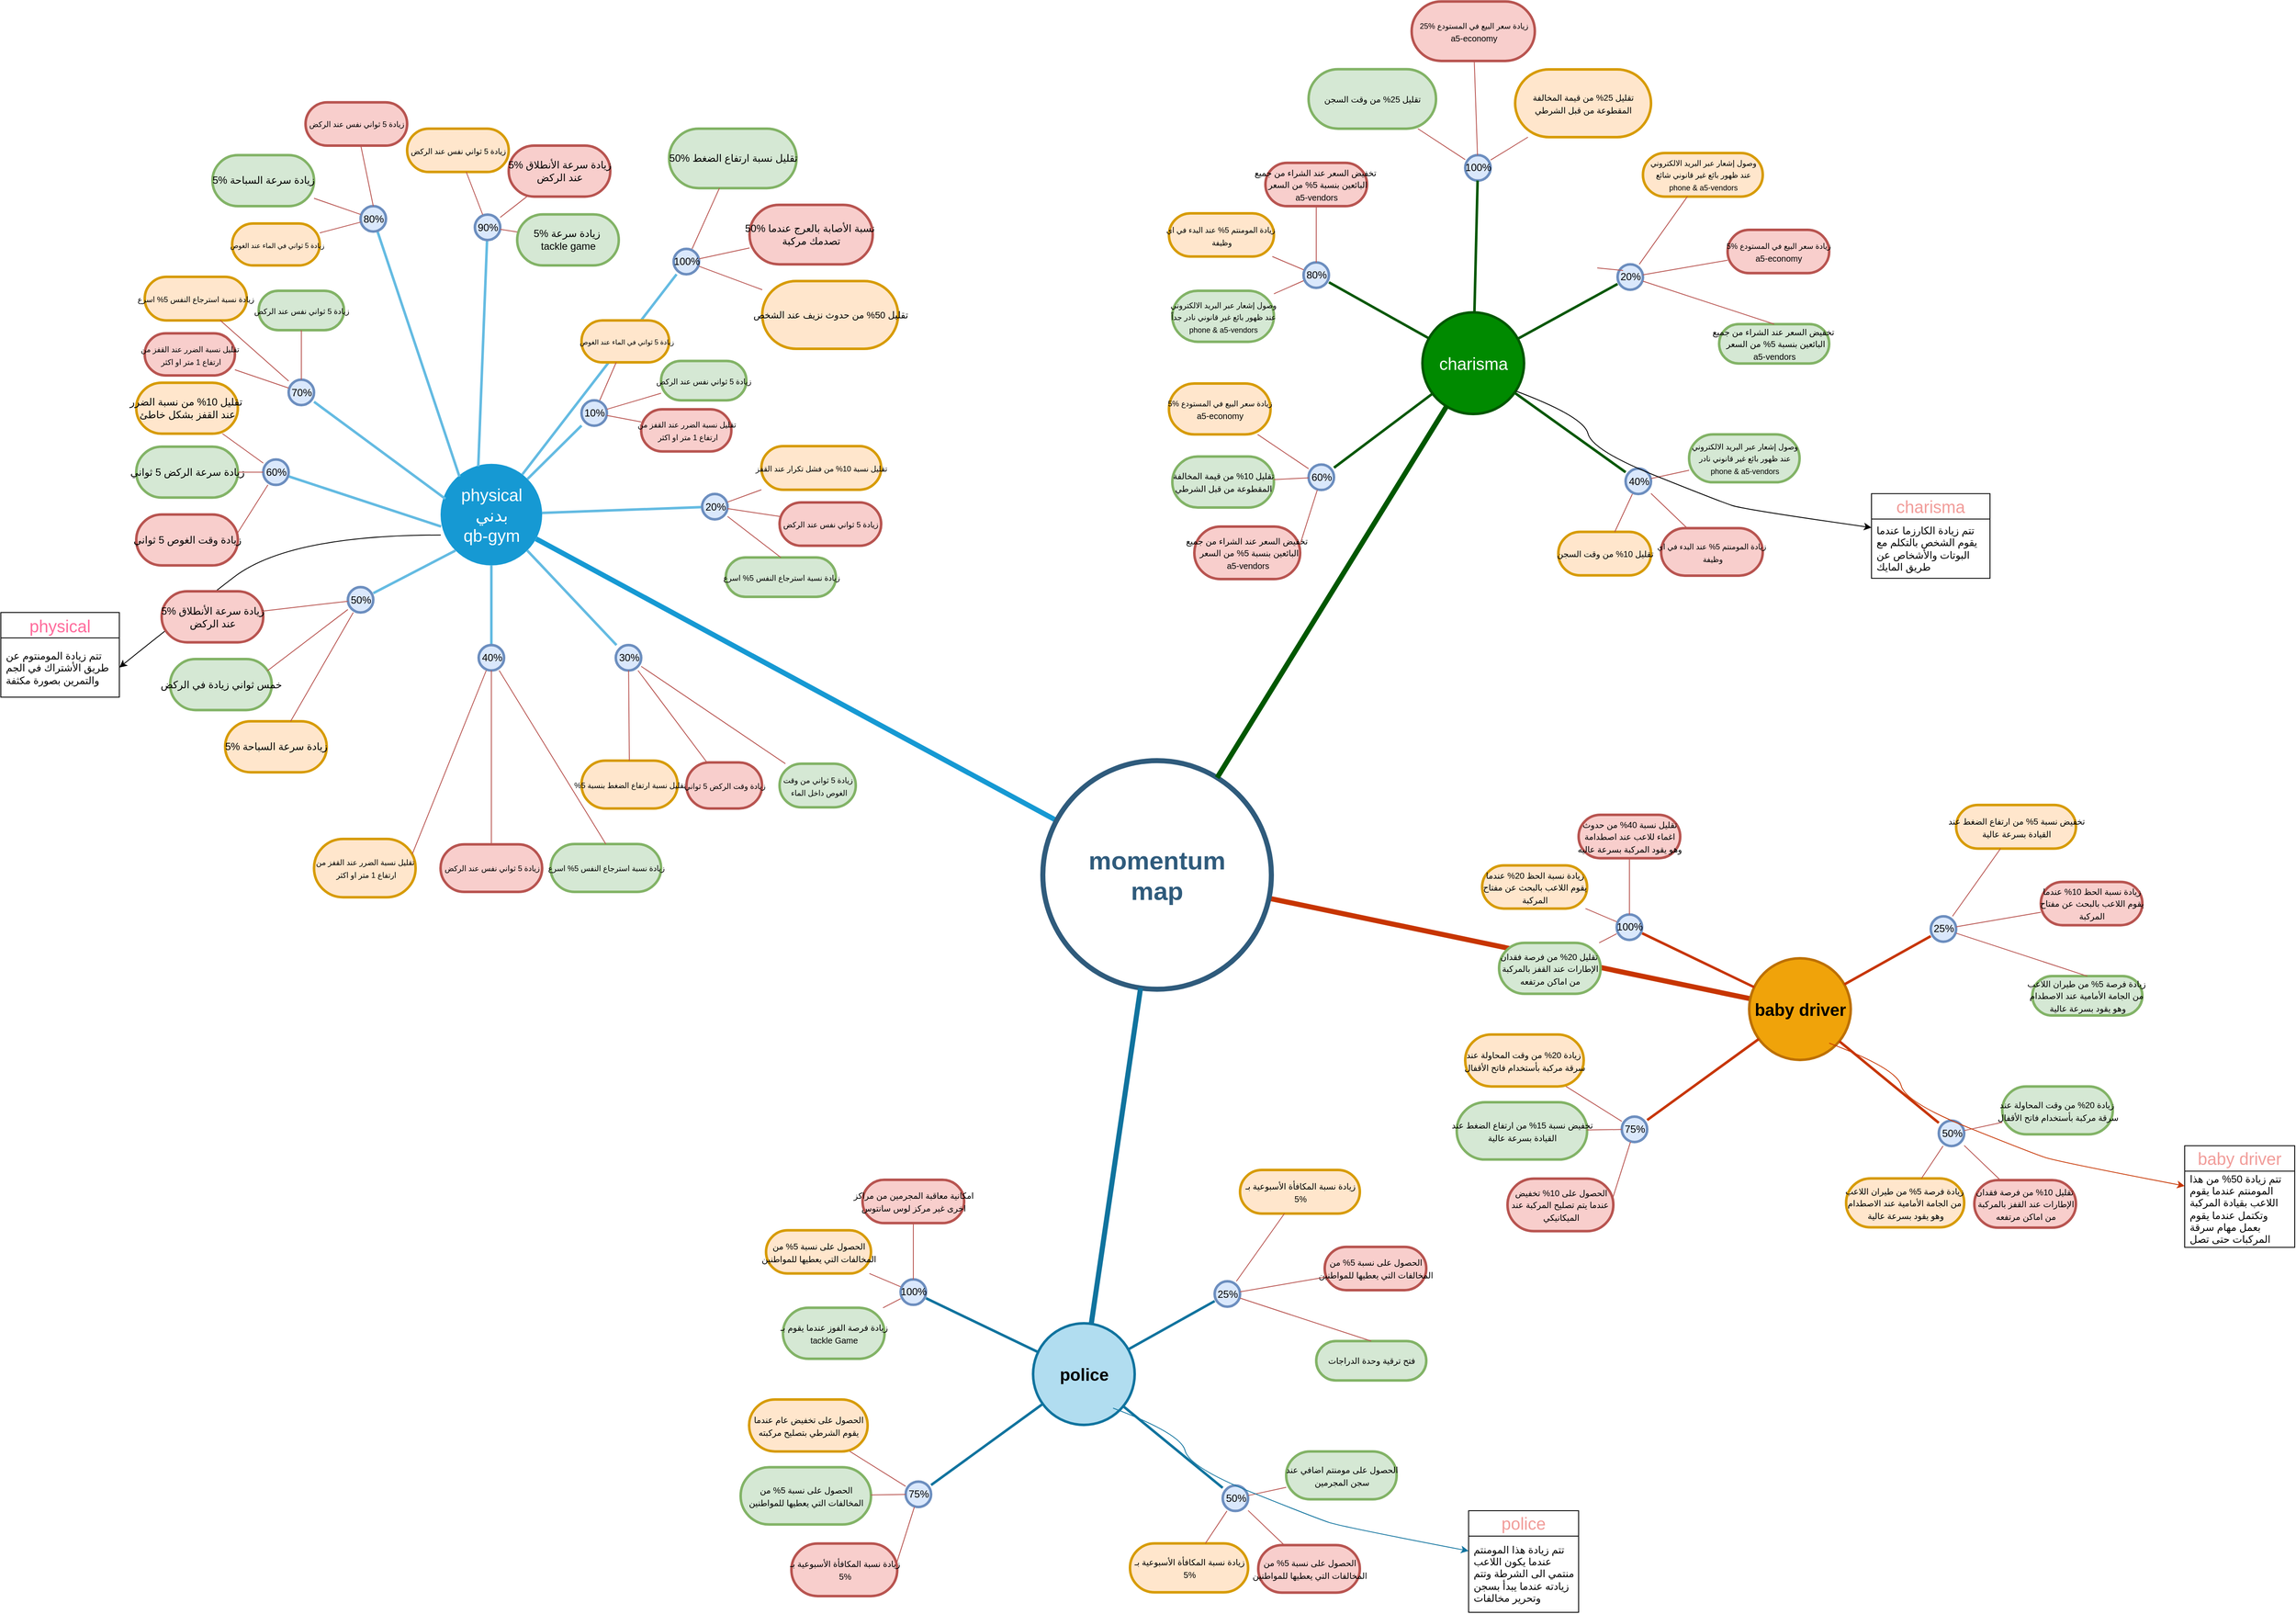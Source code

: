 <mxfile version="24.2.5" type="github">
  <diagram id="6a731a19-8d31-9384-78a2-239565b7b9f0" name="Page-1">
    <mxGraphModel dx="5949" dy="3314" grid="1" gridSize="10" guides="1" tooltips="1" connect="1" arrows="1" fold="1" page="1" pageScale="1" pageWidth="1169" pageHeight="827" background="none" math="0" shadow="0">
      <root>
        <mxCell id="0" />
        <mxCell id="1" parent="0" />
        <mxCell id="WLHqO2OZkGNbgsktWJH0-1776" style="endArrow=none;strokeWidth=6;strokeColor=#C73500;html=1;fillColor=#fa6800;" edge="1" parent="1" source="1515" target="WLHqO2OZkGNbgsktWJH0-1732">
          <mxGeometry relative="1" as="geometry">
            <mxPoint x="1177" y="707" as="sourcePoint" />
            <mxPoint x="1448" y="268" as="targetPoint" />
          </mxGeometry>
        </mxCell>
        <mxCell id="1350" value="physical&lt;br&gt;&lt;div&gt;بدني&lt;br&gt;qb-gym&lt;/div&gt;" style="ellipse;whiteSpace=wrap;html=1;shadow=0;fontFamily=Helvetica;fontSize=20;fontColor=#FFFFFF;align=center;strokeWidth=3;fillColor=#1699D3;strokeColor=none;" parent="1" vertex="1">
          <mxGeometry x="249.5" y="325.88" width="120" height="120" as="geometry" />
        </mxCell>
        <mxCell id="1359" style="endArrow=none;strokeWidth=6;strokeColor=#1699D3;html=1;" parent="1" source="1515" target="1350" edge="1">
          <mxGeometry relative="1" as="geometry" />
        </mxCell>
        <mxCell id="1373" value="100%" style="rounded=1;fillColor=#dae8fc;strokeColor=#6c8ebf;strokeWidth=3;shadow=0;html=1;arcSize=50;" parent="1" vertex="1">
          <mxGeometry x="524.87" y="72" width="30" height="30" as="geometry" />
        </mxCell>
        <mxCell id="1377" value="" style="edgeStyle=none;endArrow=none;strokeWidth=3;strokeColor=#64BBE2;html=1;" parent="1" source="1350" target="WLHqO2OZkGNbgsktWJH0-1553" edge="1">
          <mxGeometry x="-221.5" y="56.5" width="100" height="100" as="geometry">
            <mxPoint x="-495.5" y="210.88" as="sourcePoint" />
            <mxPoint x="453.125" y="445.88" as="targetPoint" />
          </mxGeometry>
        </mxCell>
        <mxCell id="1379" value="" style="edgeStyle=none;endArrow=none;strokeWidth=3;strokeColor=#64BBE2;html=1;exitX=0.5;exitY=1;exitDx=0;exitDy=0;" parent="1" source="1350" target="WLHqO2OZkGNbgsktWJH0-1549" edge="1">
          <mxGeometry x="-221.5" y="56.5" width="100" height="100" as="geometry">
            <mxPoint x="-495.5" y="210.88" as="sourcePoint" />
            <mxPoint x="234.192" y="495.88" as="targetPoint" />
          </mxGeometry>
        </mxCell>
        <mxCell id="1380" value="" style="edgeStyle=none;endArrow=none;strokeWidth=3;strokeColor=#64BBE2;html=1;exitX=0;exitY=1;exitDx=0;exitDy=0;" parent="1" source="1350" target="WLHqO2OZkGNbgsktWJH0-1548" edge="1">
          <mxGeometry x="-221.5" y="56.5" width="100" height="100" as="geometry">
            <mxPoint x="-495.5" y="210.88" as="sourcePoint" />
            <mxPoint x="197" y="445.88" as="targetPoint" />
          </mxGeometry>
        </mxCell>
        <mxCell id="1381" value="" style="edgeStyle=none;endArrow=none;strokeWidth=3;strokeColor=#64BBE2;html=1;exitX=0.005;exitY=0.617;exitDx=0;exitDy=0;exitPerimeter=0;" parent="1" source="1350" target="WLHqO2OZkGNbgsktWJH0-1547" edge="1">
          <mxGeometry x="-221.5" y="56.5" width="100" height="100" as="geometry">
            <mxPoint x="-495.5" y="210.88" as="sourcePoint" />
            <mxPoint x="186" y="385.88" as="targetPoint" />
          </mxGeometry>
        </mxCell>
        <mxCell id="1382" value="" style="edgeStyle=none;endArrow=none;strokeWidth=3;strokeColor=#64BBE2;html=1;exitX=0.047;exitY=0.344;exitDx=0;exitDy=0;exitPerimeter=0;" parent="1" source="1350" target="WLHqO2OZkGNbgsktWJH0-1545" edge="1">
          <mxGeometry x="-221.5" y="56.5" width="100" height="100" as="geometry">
            <mxPoint x="-495.5" y="210.88" as="sourcePoint" />
            <mxPoint x="191.808" y="340.88" as="targetPoint" />
          </mxGeometry>
        </mxCell>
        <mxCell id="1384" value="" style="edgeStyle=none;endArrow=none;strokeWidth=3;strokeColor=#64BBE2;html=1;exitX=0.371;exitY=0.024;exitDx=0;exitDy=0;exitPerimeter=0;" parent="1" source="1350" target="WLHqO2OZkGNbgsktWJH0-1544" edge="1">
          <mxGeometry x="-221.5" y="56.5" width="100" height="100" as="geometry">
            <mxPoint x="-495.5" y="210.88" as="sourcePoint" />
            <mxPoint x="280.838" y="234.38" as="targetPoint" />
          </mxGeometry>
        </mxCell>
        <mxCell id="1385" value="" style="edgeStyle=none;endArrow=none;strokeWidth=3;strokeColor=#64BBE2;html=1;" parent="1" source="1350" target="1373" edge="1">
          <mxGeometry x="-221.5" y="56.5" width="100" height="100" as="geometry">
            <mxPoint x="-495.5" y="210.88" as="sourcePoint" />
            <mxPoint x="-395.5" y="110.88" as="targetPoint" />
          </mxGeometry>
        </mxCell>
        <mxCell id="1515" value="momentum&lt;br&gt;map" style="ellipse;whiteSpace=wrap;html=1;shadow=0;fontFamily=Helvetica;fontSize=30;fontColor=#2F5B7C;align=center;strokeColor=#2F5B7C;strokeWidth=6;fillColor=#FFFFFF;fontStyle=1;gradientColor=none;" parent="1" vertex="1">
          <mxGeometry x="961" y="676.5" width="270" height="270" as="geometry" />
        </mxCell>
        <mxCell id="104TM-tIM6dC0J846HSY-1542" value="" style="edgeStyle=none;endArrow=none;strokeWidth=3;strokeColor=#64BBE2;html=1;exitX=1;exitY=1;exitDx=0;exitDy=0;" parent="1" source="1350" target="WLHqO2OZkGNbgsktWJH0-1550" edge="1">
          <mxGeometry x="-221.5" y="56.5" width="100" height="100" as="geometry">
            <mxPoint x="287" y="446.38" as="sourcePoint" />
            <mxPoint x="357.403" y="520.88" as="targetPoint" />
          </mxGeometry>
        </mxCell>
        <mxCell id="WLHqO2OZkGNbgsktWJH0-1544" value="90%" style="rounded=1;fillColor=#dae8fc;strokeColor=#6c8ebf;strokeWidth=3;shadow=0;html=1;arcSize=50;" vertex="1" parent="1">
          <mxGeometry x="290" y="31.5" width="30" height="30" as="geometry" />
        </mxCell>
        <mxCell id="WLHqO2OZkGNbgsktWJH0-1546" value="" style="edgeStyle=none;endArrow=none;strokeWidth=3;strokeColor=#64BBE2;html=1;exitX=0.186;exitY=0.126;exitDx=0;exitDy=0;exitPerimeter=0;" edge="1" parent="1" source="1350" target="WLHqO2OZkGNbgsktWJH0-1551">
          <mxGeometry x="-221.5" y="56.5" width="100" height="100" as="geometry">
            <mxPoint x="278" y="334.38" as="sourcePoint" />
            <mxPoint x="246" y="284.38" as="targetPoint" />
          </mxGeometry>
        </mxCell>
        <mxCell id="WLHqO2OZkGNbgsktWJH0-1545" value="70%" style="rounded=1;fillColor=#dae8fc;strokeColor=#6c8ebf;strokeWidth=3;shadow=0;html=1;arcSize=50;" vertex="1" parent="1">
          <mxGeometry x="70" y="226.5" width="30" height="30" as="geometry" />
        </mxCell>
        <mxCell id="WLHqO2OZkGNbgsktWJH0-1547" value="60%" style="rounded=1;fillColor=#dae8fc;strokeColor=#6c8ebf;strokeWidth=3;shadow=0;html=1;arcSize=50;" vertex="1" parent="1">
          <mxGeometry x="40" y="320.79" width="30" height="30" as="geometry" />
        </mxCell>
        <mxCell id="WLHqO2OZkGNbgsktWJH0-1548" value="50%" style="rounded=1;fillColor=#dae8fc;strokeColor=#6c8ebf;strokeWidth=3;shadow=0;html=1;arcSize=50;" vertex="1" parent="1">
          <mxGeometry x="140" y="471.5" width="30" height="30" as="geometry" />
        </mxCell>
        <mxCell id="WLHqO2OZkGNbgsktWJH0-1549" value="40%" style="rounded=1;fillColor=#dae8fc;strokeColor=#6c8ebf;strokeWidth=3;shadow=0;html=1;arcSize=50;" vertex="1" parent="1">
          <mxGeometry x="294.5" y="540" width="30" height="30" as="geometry" />
        </mxCell>
        <mxCell id="WLHqO2OZkGNbgsktWJH0-1550" value="30%" style="rounded=1;fillColor=#dae8fc;strokeColor=#6c8ebf;strokeWidth=3;shadow=0;html=1;arcSize=50;" vertex="1" parent="1">
          <mxGeometry x="456.5" y="540" width="30" height="30" as="geometry" />
        </mxCell>
        <mxCell id="WLHqO2OZkGNbgsktWJH0-1551" value="80%" style="rounded=1;fillColor=#dae8fc;strokeColor=#6c8ebf;strokeWidth=3;shadow=0;html=1;arcSize=50;" vertex="1" parent="1">
          <mxGeometry x="155" y="21.5" width="30" height="30" as="geometry" />
        </mxCell>
        <mxCell id="WLHqO2OZkGNbgsktWJH0-1553" value="20%" style="rounded=1;fillColor=#dae8fc;strokeColor=#6c8ebf;strokeWidth=3;shadow=0;html=1;arcSize=50;" vertex="1" parent="1">
          <mxGeometry x="558.5" y="361.5" width="30" height="30" as="geometry" />
        </mxCell>
        <mxCell id="WLHqO2OZkGNbgsktWJH0-1555" value="" style="edgeStyle=none;endArrow=none;strokeWidth=3;strokeColor=#64BBE2;html=1;" edge="1" parent="1" source="1350" target="WLHqO2OZkGNbgsktWJH0-1554">
          <mxGeometry x="-221.5" y="56.5" width="100" height="100" as="geometry">
            <mxPoint x="366" y="365.38" as="sourcePoint" />
            <mxPoint x="432.417" y="341.816" as="targetPoint" />
          </mxGeometry>
        </mxCell>
        <mxCell id="WLHqO2OZkGNbgsktWJH0-1554" value="10%" style="rounded=1;fillColor=#dae8fc;strokeColor=#6c8ebf;strokeWidth=3;shadow=0;html=1;arcSize=50;" vertex="1" parent="1">
          <mxGeometry x="416" y="250.88" width="30" height="30" as="geometry" />
        </mxCell>
        <mxCell id="WLHqO2OZkGNbgsktWJH0-1561" value="&lt;font style=&quot;font-size: 8px;&quot;&gt;&amp;nbsp;زيادة 5 ثواني في الماء عند الغوص&lt;/font&gt;" style="rounded=1;fillColor=#ffe6cc;strokeColor=#d79b00;strokeWidth=3;shadow=0;html=1;arcSize=50;" vertex="1" parent="1">
          <mxGeometry x="416" y="156.5" width="103.5" height="49.5" as="geometry" />
        </mxCell>
        <mxCell id="WLHqO2OZkGNbgsktWJH0-1564" value="" style="endArrow=none;html=1;rounded=0;fillColor=#f8cecc;strokeColor=#b85450;" edge="1" parent="1" source="WLHqO2OZkGNbgsktWJH0-1554" target="WLHqO2OZkGNbgsktWJH0-1563">
          <mxGeometry width="50" height="50" relative="1" as="geometry">
            <mxPoint x="446" y="264.38" as="sourcePoint" />
            <mxPoint x="538" y="254.38" as="targetPoint" />
            <Array as="points" />
          </mxGeometry>
        </mxCell>
        <mxCell id="WLHqO2OZkGNbgsktWJH0-1563" value="&lt;font style=&quot;font-size: 9px;&quot;&gt;زيادة 5 ثواني نفس عند الركض&lt;/font&gt;" style="rounded=1;fillColor=#d5e8d4;strokeColor=#82b366;strokeWidth=3;shadow=0;html=1;arcSize=50;" vertex="1" parent="1">
          <mxGeometry x="510" y="204.38" width="100.75" height="46.5" as="geometry" />
        </mxCell>
        <mxCell id="WLHqO2OZkGNbgsktWJH0-1566" value="&lt;font style=&quot;font-size: 9px;&quot;&gt;تقليل نسبة الضرر عند القفز من&lt;/font&gt;&lt;div&gt;&lt;font style=&quot;font-size: 9px;&quot;&gt;&amp;nbsp;ارتفاع 1 متر او اكثر&lt;/font&gt;&lt;/div&gt;" style="rounded=1;fillColor=#f8cecc;strokeColor=#b85450;strokeWidth=3;shadow=0;html=1;arcSize=50;" vertex="1" parent="1">
          <mxGeometry x="486.5" y="261.5" width="106.5" height="49.75" as="geometry" />
        </mxCell>
        <mxCell id="WLHqO2OZkGNbgsktWJH0-1567" value="" style="endArrow=none;html=1;rounded=0;fillColor=#f8cecc;strokeColor=#b85450;" edge="1" parent="1" source="WLHqO2OZkGNbgsktWJH0-1554" target="WLHqO2OZkGNbgsktWJH0-1566">
          <mxGeometry width="50" height="50" relative="1" as="geometry">
            <mxPoint x="456" y="273.38" as="sourcePoint" />
            <mxPoint x="476" y="271.38" as="targetPoint" />
            <Array as="points" />
          </mxGeometry>
        </mxCell>
        <mxCell id="WLHqO2OZkGNbgsktWJH0-1568" value="&lt;span style=&quot;font-size: 9px;&quot;&gt;زيادة 5 ثواني نفس عند الركض&lt;/span&gt;" style="rounded=1;fillColor=#f8cecc;strokeColor=#b85450;strokeWidth=3;shadow=0;html=1;arcSize=50;" vertex="1" parent="1">
          <mxGeometry x="650" y="371.5" width="120" height="51.13" as="geometry" />
        </mxCell>
        <mxCell id="WLHqO2OZkGNbgsktWJH0-1569" value="" style="endArrow=none;html=1;rounded=0;fillColor=#f8cecc;strokeColor=#b85450;" edge="1" parent="1" target="WLHqO2OZkGNbgsktWJH0-1568" source="WLHqO2OZkGNbgsktWJH0-1553">
          <mxGeometry width="50" height="50" relative="1" as="geometry">
            <mxPoint x="575" y="387" as="sourcePoint" />
            <mxPoint x="622.0" y="376.5" as="targetPoint" />
            <Array as="points" />
          </mxGeometry>
        </mxCell>
        <mxCell id="WLHqO2OZkGNbgsktWJH0-1570" value="&lt;font style=&quot;font-size: 9px;&quot;&gt;تقليل نسبة 10% من فشل تكرار عند القفز&lt;/font&gt;" style="rounded=1;fillColor=#ffe6cc;strokeColor=#d79b00;strokeWidth=3;shadow=0;html=1;arcSize=50;" vertex="1" parent="1">
          <mxGeometry x="628.5" y="305" width="141.5" height="51.5" as="geometry" />
        </mxCell>
        <mxCell id="WLHqO2OZkGNbgsktWJH0-1571" value="" style="endArrow=none;html=1;rounded=0;fillColor=#f8cecc;strokeColor=#b85450;" edge="1" parent="1" target="WLHqO2OZkGNbgsktWJH0-1570" source="WLHqO2OZkGNbgsktWJH0-1553">
          <mxGeometry width="50" height="50" relative="1" as="geometry">
            <mxPoint x="595" y="354.25" as="sourcePoint" />
            <mxPoint x="625" y="354.25" as="targetPoint" />
            <Array as="points" />
          </mxGeometry>
        </mxCell>
        <mxCell id="WLHqO2OZkGNbgsktWJH0-1572" value="&lt;font style=&quot;font-size: 9px;&quot;&gt;زيادة نسبة استرجاع النفس 5% اسرع&lt;/font&gt;" style="rounded=1;fillColor=#d5e8d4;strokeColor=#82b366;strokeWidth=3;shadow=0;html=1;arcSize=50;" vertex="1" parent="1">
          <mxGeometry x="586.5" y="436.5" width="130" height="46.5" as="geometry" />
        </mxCell>
        <mxCell id="WLHqO2OZkGNbgsktWJH0-1573" value="" style="endArrow=none;html=1;rounded=0;fillColor=#f8cecc;strokeColor=#b85450;entryX=0.5;entryY=0;entryDx=0;entryDy=0;" edge="1" parent="1" target="WLHqO2OZkGNbgsktWJH0-1572" source="WLHqO2OZkGNbgsktWJH0-1553">
          <mxGeometry width="50" height="50" relative="1" as="geometry">
            <mxPoint x="565" y="411.5" as="sourcePoint" />
            <mxPoint x="595" y="411.5" as="targetPoint" />
            <Array as="points" />
          </mxGeometry>
        </mxCell>
        <mxCell id="WLHqO2OZkGNbgsktWJH0-1575" value="&lt;font style=&quot;font-size: 9px;&quot;&gt;زيادة 5 ثواني من وقت&lt;/font&gt;&lt;div&gt;&lt;font style=&quot;font-size: 9px;&quot;&gt;&amp;nbsp;الغوص داخل الماء&lt;/font&gt;&lt;/div&gt;" style="rounded=1;fillColor=#d5e8d4;strokeColor=#82b366;strokeWidth=3;shadow=0;html=1;arcSize=50;" vertex="1" parent="1">
          <mxGeometry x="650" y="680.07" width="90" height="51.5" as="geometry" />
        </mxCell>
        <mxCell id="WLHqO2OZkGNbgsktWJH0-1576" value="" style="endArrow=none;html=1;rounded=0;fillColor=#f8cecc;strokeColor=#b85450;" edge="1" parent="1" target="WLHqO2OZkGNbgsktWJH0-1575" source="WLHqO2OZkGNbgsktWJH0-1550">
          <mxGeometry width="50" height="50" relative="1" as="geometry">
            <mxPoint x="417" y="604.538" as="sourcePoint" />
            <mxPoint x="430" y="628.5" as="targetPoint" />
            <Array as="points" />
          </mxGeometry>
        </mxCell>
        <mxCell id="WLHqO2OZkGNbgsktWJH0-1577" value="&lt;font style=&quot;font-size: 9px;&quot;&gt;%تقليل نسبة ارتفاع الضغط بنسبة 5&lt;/font&gt;" style="rounded=1;fillColor=#ffe6cc;strokeColor=#d79b00;strokeWidth=3;shadow=0;html=1;arcSize=50;" vertex="1" parent="1">
          <mxGeometry x="416" y="676.5" width="113.5" height="56.5" as="geometry" />
        </mxCell>
        <mxCell id="WLHqO2OZkGNbgsktWJH0-1578" value="" style="endArrow=none;html=1;rounded=0;fillColor=#f8cecc;strokeColor=#b85450;curved=0;" edge="1" parent="1" target="WLHqO2OZkGNbgsktWJH0-1577" source="WLHqO2OZkGNbgsktWJH0-1550">
          <mxGeometry width="50" height="50" relative="1" as="geometry">
            <mxPoint x="410.25" y="649.997" as="sourcePoint" />
            <mxPoint x="370" y="694.79" as="targetPoint" />
            <Array as="points" />
          </mxGeometry>
        </mxCell>
        <mxCell id="WLHqO2OZkGNbgsktWJH0-1579" value="&lt;font style=&quot;font-size: 9px;&quot;&gt;زيادة وقت الركض 5 ثواني&lt;/font&gt;" style="rounded=1;fillColor=#f8cecc;strokeColor=#b85450;strokeWidth=3;shadow=0;html=1;arcSize=50;" vertex="1" parent="1">
          <mxGeometry x="540" y="678.63" width="89.25" height="54.37" as="geometry" />
        </mxCell>
        <mxCell id="WLHqO2OZkGNbgsktWJH0-1580" value="" style="endArrow=none;html=1;rounded=0;fillColor=#f8cecc;strokeColor=#b85450;" edge="1" parent="1" target="WLHqO2OZkGNbgsktWJH0-1579" source="WLHqO2OZkGNbgsktWJH0-1550">
          <mxGeometry width="50" height="50" relative="1" as="geometry">
            <mxPoint x="423.5" y="644" as="sourcePoint" />
            <mxPoint x="430" y="674.5" as="targetPoint" />
            <Array as="points" />
          </mxGeometry>
        </mxCell>
        <mxCell id="WLHqO2OZkGNbgsktWJH0-1583" value="" style="endArrow=none;html=1;rounded=0;fillColor=#f8cecc;strokeColor=#b85450;" edge="1" parent="1" source="WLHqO2OZkGNbgsktWJH0-1554" target="WLHqO2OZkGNbgsktWJH0-1561">
          <mxGeometry width="50" height="50" relative="1" as="geometry">
            <mxPoint x="387" y="190.5" as="sourcePoint" />
            <mxPoint x="568" y="141.5" as="targetPoint" />
            <Array as="points" />
          </mxGeometry>
        </mxCell>
        <mxCell id="WLHqO2OZkGNbgsktWJH0-1593" value="&lt;span style=&quot;font-size: 9px;&quot;&gt;زيادة 5 ثواني نفس عند الركض&lt;/span&gt;" style="rounded=1;fillColor=#f8cecc;strokeColor=#b85450;strokeWidth=3;shadow=0;html=1;arcSize=50;" vertex="1" parent="1">
          <mxGeometry x="249.5" y="775.37" width="120" height="56.13" as="geometry" />
        </mxCell>
        <mxCell id="WLHqO2OZkGNbgsktWJH0-1594" value="" style="endArrow=none;html=1;rounded=0;fillColor=#f8cecc;strokeColor=#b85450;" edge="1" parent="1" target="WLHqO2OZkGNbgsktWJH0-1593" source="WLHqO2OZkGNbgsktWJH0-1549">
          <mxGeometry width="50" height="50" relative="1" as="geometry">
            <mxPoint x="-140" y="677.88" as="sourcePoint" />
            <mxPoint x="-107.0" y="677.38" as="targetPoint" />
            <Array as="points" />
          </mxGeometry>
        </mxCell>
        <mxCell id="WLHqO2OZkGNbgsktWJH0-1595" value="&lt;span style=&quot;font-size: 9px;&quot;&gt;تقليل نسبة الضرر عند القفز من&lt;/span&gt;&lt;div&gt;&lt;span style=&quot;font-size: 9px;&quot;&gt;&amp;nbsp;ارتفاع 1 متر او اكثر&lt;/span&gt;&lt;/div&gt;" style="rounded=1;fillColor=#ffe6cc;strokeColor=#d79b00;strokeWidth=3;shadow=0;html=1;arcSize=50;" vertex="1" parent="1">
          <mxGeometry x="100" y="769" width="120" height="68.88" as="geometry" />
        </mxCell>
        <mxCell id="WLHqO2OZkGNbgsktWJH0-1596" value="" style="endArrow=none;html=1;rounded=0;fillColor=#f8cecc;strokeColor=#b85450;entryX=0.967;entryY=0.26;entryDx=0;entryDy=0;entryPerimeter=0;" edge="1" parent="1" target="WLHqO2OZkGNbgsktWJH0-1595" source="WLHqO2OZkGNbgsktWJH0-1549">
          <mxGeometry width="50" height="50" relative="1" as="geometry">
            <mxPoint x="-140" y="670" as="sourcePoint" />
            <mxPoint x="-104" y="655.13" as="targetPoint" />
            <Array as="points" />
          </mxGeometry>
        </mxCell>
        <mxCell id="WLHqO2OZkGNbgsktWJH0-1597" value="&lt;font style=&quot;font-size: 9px;&quot;&gt;زيادة نسبة استرجاع النفس 5% اسرع&lt;/font&gt;" style="rounded=1;fillColor=#d5e8d4;strokeColor=#82b366;strokeWidth=3;shadow=0;html=1;arcSize=50;" vertex="1" parent="1">
          <mxGeometry x="379.5" y="775" width="130.5" height="56.5" as="geometry" />
        </mxCell>
        <mxCell id="WLHqO2OZkGNbgsktWJH0-1598" value="" style="endArrow=none;html=1;rounded=0;fillColor=#f8cecc;strokeColor=#b85450;entryX=0.5;entryY=0;entryDx=0;entryDy=0;" edge="1" parent="1" target="WLHqO2OZkGNbgsktWJH0-1597" source="WLHqO2OZkGNbgsktWJH0-1549">
          <mxGeometry width="50" height="50" relative="1" as="geometry">
            <mxPoint x="-140" y="683.88" as="sourcePoint" />
            <mxPoint x="-134" y="712.38" as="targetPoint" />
            <Array as="points" />
          </mxGeometry>
        </mxCell>
        <mxCell id="WLHqO2OZkGNbgsktWJH0-1599" value="&lt;font color=&quot;#ff6b9c&quot;&gt;&lt;span style=&quot;font-size: 20px;&quot;&gt;physical&lt;/span&gt;&lt;/font&gt;" style="swimlane;fontStyle=0;childLayout=stackLayout;horizontal=1;startSize=30;horizontalStack=0;resizeParent=1;resizeParentMax=0;resizeLast=0;collapsible=1;marginBottom=0;whiteSpace=wrap;html=1;" vertex="1" parent="1">
          <mxGeometry x="-270" y="501.5" width="140" height="100" as="geometry" />
        </mxCell>
        <mxCell id="WLHqO2OZkGNbgsktWJH0-1600" value="تتم زيادة المومنتوم عن طريق الأشتراك في الجم والتمرين بصورة مكثفة" style="text;strokeColor=none;fillColor=none;align=left;verticalAlign=middle;spacingLeft=4;spacingRight=4;overflow=hidden;points=[[0,0.5],[1,0.5]];portConstraint=eastwest;rotatable=0;whiteSpace=wrap;html=1;" vertex="1" parent="WLHqO2OZkGNbgsktWJH0-1599">
          <mxGeometry y="30" width="140" height="70" as="geometry" />
        </mxCell>
        <mxCell id="WLHqO2OZkGNbgsktWJH0-1603" value="" style="curved=1;endArrow=classic;html=1;rounded=0;entryX=1;entryY=0.5;entryDx=0;entryDy=0;exitX=0.002;exitY=0.701;exitDx=0;exitDy=0;exitPerimeter=0;" edge="1" parent="1" source="1350" target="WLHqO2OZkGNbgsktWJH0-1600">
          <mxGeometry width="50" height="50" relative="1" as="geometry">
            <mxPoint x="470" y="530" as="sourcePoint" />
            <mxPoint x="520" y="480" as="targetPoint" />
            <Array as="points">
              <mxPoint x="70" y="410" />
              <mxPoint x="-60" y="510" />
            </Array>
          </mxGeometry>
        </mxCell>
        <mxCell id="WLHqO2OZkGNbgsktWJH0-1604" value="5% زيادة سرعة الأنطلاق&lt;div&gt;عند الركض&lt;/div&gt;" style="rounded=1;fillColor=#f8cecc;strokeColor=#b85450;strokeWidth=3;shadow=0;html=1;arcSize=50;" vertex="1" parent="1">
          <mxGeometry x="-80" y="476.5" width="120" height="60.19" as="geometry" />
        </mxCell>
        <mxCell id="WLHqO2OZkGNbgsktWJH0-1605" value="خمس ثواني زيادة في الركض" style="rounded=1;fillColor=#d5e8d4;strokeColor=#82b366;strokeWidth=3;shadow=0;html=1;arcSize=50;" vertex="1" parent="1">
          <mxGeometry x="-70" y="556.5" width="120" height="60.19" as="geometry" />
        </mxCell>
        <mxCell id="WLHqO2OZkGNbgsktWJH0-1606" value="5% زيادة سرعة السباحة" style="rounded=1;fillColor=#ffe6cc;strokeColor=#d79b00;strokeWidth=3;shadow=0;html=1;arcSize=50;" vertex="1" parent="1">
          <mxGeometry x="-5" y="630" width="120" height="60.19" as="geometry" />
        </mxCell>
        <mxCell id="WLHqO2OZkGNbgsktWJH0-1607" value="" style="endArrow=none;html=1;rounded=0;fillColor=#f8cecc;strokeColor=#b85450;" edge="1" parent="1" source="WLHqO2OZkGNbgsktWJH0-1548" target="WLHqO2OZkGNbgsktWJH0-1604">
          <mxGeometry width="50" height="50" relative="1" as="geometry">
            <mxPoint x="123.25" y="458" as="sourcePoint" />
            <mxPoint x="28.25" y="505" as="targetPoint" />
            <Array as="points" />
          </mxGeometry>
        </mxCell>
        <mxCell id="WLHqO2OZkGNbgsktWJH0-1608" value="" style="endArrow=none;html=1;rounded=0;fillColor=#f8cecc;strokeColor=#b85450;entryX=0.957;entryY=0.231;entryDx=0;entryDy=0;entryPerimeter=0;" edge="1" parent="1" source="WLHqO2OZkGNbgsktWJH0-1548" target="WLHqO2OZkGNbgsktWJH0-1605">
          <mxGeometry width="50" height="50" relative="1" as="geometry">
            <mxPoint x="140" y="473.19" as="sourcePoint" />
            <mxPoint x="45" y="520.19" as="targetPoint" />
            <Array as="points" />
          </mxGeometry>
        </mxCell>
        <mxCell id="WLHqO2OZkGNbgsktWJH0-1609" value="" style="endArrow=none;html=1;rounded=0;fillColor=#f8cecc;strokeColor=#b85450;" edge="1" parent="1" source="WLHqO2OZkGNbgsktWJH0-1548" target="WLHqO2OZkGNbgsktWJH0-1606">
          <mxGeometry width="50" height="50" relative="1" as="geometry">
            <mxPoint x="325" y="592" as="sourcePoint" />
            <mxPoint x="230" y="639" as="targetPoint" />
            <Array as="points" />
          </mxGeometry>
        </mxCell>
        <mxCell id="WLHqO2OZkGNbgsktWJH0-1610" value="زيادة وقت الغوص 5 ثواني" style="rounded=1;fillColor=#f8cecc;strokeColor=#b85450;strokeWidth=3;shadow=0;html=1;arcSize=50;" vertex="1" parent="1">
          <mxGeometry x="-110" y="385.69" width="120" height="60.19" as="geometry" />
        </mxCell>
        <mxCell id="WLHqO2OZkGNbgsktWJH0-1611" value="زيادة سرعة الركض 5 ثواني" style="rounded=1;fillColor=#d5e8d4;strokeColor=#82b366;strokeWidth=3;shadow=0;html=1;arcSize=50;" vertex="1" parent="1">
          <mxGeometry x="-110" y="305.6" width="120" height="60.19" as="geometry" />
        </mxCell>
        <mxCell id="WLHqO2OZkGNbgsktWJH0-1612" value="تقليل 10% من نسبة الضرر&amp;nbsp;&lt;div&gt;عند القفز بشكل خاطئ&lt;/div&gt;" style="rounded=1;fillColor=#ffe6cc;strokeColor=#d79b00;strokeWidth=3;shadow=0;html=1;arcSize=50;" vertex="1" parent="1">
          <mxGeometry x="-110" y="230.08" width="120" height="60.19" as="geometry" />
        </mxCell>
        <mxCell id="WLHqO2OZkGNbgsktWJH0-1613" value="" style="endArrow=none;html=1;rounded=0;fillColor=#f8cecc;strokeColor=#b85450;" edge="1" parent="1" source="WLHqO2OZkGNbgsktWJH0-1547" target="WLHqO2OZkGNbgsktWJH0-1612">
          <mxGeometry width="50" height="50" relative="1" as="geometry">
            <mxPoint x="55" y="262.27" as="sourcePoint" />
            <mxPoint x="10" y="290.27" as="targetPoint" />
            <Array as="points" />
          </mxGeometry>
        </mxCell>
        <mxCell id="WLHqO2OZkGNbgsktWJH0-1614" value="" style="endArrow=none;html=1;rounded=0;fillColor=#f8cecc;strokeColor=#b85450;" edge="1" parent="1" source="WLHqO2OZkGNbgsktWJH0-1547" target="WLHqO2OZkGNbgsktWJH0-1611">
          <mxGeometry width="50" height="50" relative="1" as="geometry">
            <mxPoint x="40" y="327.79" as="sourcePoint" />
            <mxPoint x="-5" y="355.79" as="targetPoint" />
            <Array as="points" />
          </mxGeometry>
        </mxCell>
        <mxCell id="WLHqO2OZkGNbgsktWJH0-1615" value="" style="endArrow=none;html=1;rounded=0;fillColor=#f8cecc;strokeColor=#b85450;entryX=0.994;entryY=0.373;entryDx=0;entryDy=0;entryPerimeter=0;" edge="1" parent="1" source="WLHqO2OZkGNbgsktWJH0-1547" target="WLHqO2OZkGNbgsktWJH0-1610">
          <mxGeometry width="50" height="50" relative="1" as="geometry">
            <mxPoint x="55" y="375.79" as="sourcePoint" />
            <mxPoint x="10" y="403.79" as="targetPoint" />
            <Array as="points" />
          </mxGeometry>
        </mxCell>
        <mxCell id="WLHqO2OZkGNbgsktWJH0-1618" value="&lt;font style=&quot;font-size: 9px;&quot;&gt;تقليل نسبة الضرر عند القفز من&lt;/font&gt;&lt;div&gt;&lt;font style=&quot;font-size: 9px;&quot;&gt;&amp;nbsp;ارتفاع 1 متر او اكثر&lt;/font&gt;&lt;/div&gt;" style="rounded=1;fillColor=#f8cecc;strokeColor=#b85450;strokeWidth=3;shadow=0;html=1;arcSize=50;" vertex="1" parent="1">
          <mxGeometry x="-100" y="171.75" width="106.5" height="49.75" as="geometry" />
        </mxCell>
        <mxCell id="WLHqO2OZkGNbgsktWJH0-1619" value="&lt;font style=&quot;font-size: 9px;&quot;&gt;زيادة 5 ثواني نفس عند الركض&lt;/font&gt;" style="rounded=1;fillColor=#d5e8d4;strokeColor=#82b366;strokeWidth=3;shadow=0;html=1;arcSize=50;" vertex="1" parent="1">
          <mxGeometry x="34.63" y="121.5" width="100.75" height="46.5" as="geometry" />
        </mxCell>
        <mxCell id="WLHqO2OZkGNbgsktWJH0-1620" value="&lt;font style=&quot;font-size: 9px;&quot;&gt;زيادة نسبة استرجاع النفس 5% اسرع&lt;/font&gt;" style="rounded=1;fillColor=#ffe6cc;strokeColor=#d79b00;strokeWidth=3;shadow=0;html=1;arcSize=50;" vertex="1" parent="1">
          <mxGeometry x="-100" y="105" width="120.5" height="51.5" as="geometry" />
        </mxCell>
        <mxCell id="WLHqO2OZkGNbgsktWJH0-1621" value="" style="endArrow=none;html=1;rounded=0;fillColor=#f8cecc;strokeColor=#b85450;" edge="1" parent="1" source="WLHqO2OZkGNbgsktWJH0-1545" target="WLHqO2OZkGNbgsktWJH0-1619">
          <mxGeometry width="50" height="50" relative="1" as="geometry">
            <mxPoint x="88" y="226.5" as="sourcePoint" />
            <mxPoint x="40" y="191.5" as="targetPoint" />
            <Array as="points" />
          </mxGeometry>
        </mxCell>
        <mxCell id="WLHqO2OZkGNbgsktWJH0-1622" value="" style="endArrow=none;html=1;rounded=0;fillColor=#f8cecc;strokeColor=#b85450;" edge="1" parent="1" source="WLHqO2OZkGNbgsktWJH0-1545" target="WLHqO2OZkGNbgsktWJH0-1620">
          <mxGeometry width="50" height="50" relative="1" as="geometry">
            <mxPoint x="34.63" y="225.5" as="sourcePoint" />
            <mxPoint x="34.63" y="166.5" as="targetPoint" />
            <Array as="points" />
          </mxGeometry>
        </mxCell>
        <mxCell id="WLHqO2OZkGNbgsktWJH0-1623" value="" style="endArrow=none;html=1;rounded=0;fillColor=#f8cecc;strokeColor=#b85450;" edge="1" parent="1" source="WLHqO2OZkGNbgsktWJH0-1545" target="WLHqO2OZkGNbgsktWJH0-1618">
          <mxGeometry width="50" height="50" relative="1" as="geometry">
            <mxPoint x="61" y="252.5" as="sourcePoint" />
            <mxPoint x="-20" y="181.5" as="targetPoint" />
            <Array as="points" />
          </mxGeometry>
        </mxCell>
        <mxCell id="WLHqO2OZkGNbgsktWJH0-1625" value="&lt;font style=&quot;font-size: 8px;&quot;&gt;&amp;nbsp;زيادة 5 ثواني في الماء عند الغوص&lt;/font&gt;" style="rounded=1;fillColor=#ffe6cc;strokeColor=#d79b00;strokeWidth=3;shadow=0;html=1;arcSize=50;" vertex="1" parent="1">
          <mxGeometry x="3.25" y="42" width="103.5" height="49.5" as="geometry" />
        </mxCell>
        <mxCell id="WLHqO2OZkGNbgsktWJH0-1626" value="&lt;span style=&quot;font-size: 9px;&quot;&gt;زيادة 5 ثواني نفس عند الركض&lt;/span&gt;" style="rounded=1;fillColor=#f8cecc;strokeColor=#b85450;strokeWidth=3;shadow=0;html=1;arcSize=50;" vertex="1" parent="1">
          <mxGeometry x="90" y="-101.13" width="120" height="51.13" as="geometry" />
        </mxCell>
        <mxCell id="WLHqO2OZkGNbgsktWJH0-1627" value="5% زيادة سرعة السباحة" style="rounded=1;fillColor=#d5e8d4;strokeColor=#82b366;strokeWidth=3;shadow=0;html=1;arcSize=50;" vertex="1" parent="1">
          <mxGeometry x="-20" y="-38.69" width="120" height="60.19" as="geometry" />
        </mxCell>
        <mxCell id="WLHqO2OZkGNbgsktWJH0-1629" value="" style="endArrow=none;html=1;rounded=0;fillColor=#f8cecc;strokeColor=#b85450;exitX=0.5;exitY=0;exitDx=0;exitDy=0;" edge="1" parent="1" source="WLHqO2OZkGNbgsktWJH0-1551" target="WLHqO2OZkGNbgsktWJH0-1626">
          <mxGeometry width="50" height="50" relative="1" as="geometry">
            <mxPoint x="170" y="9" as="sourcePoint" />
            <mxPoint x="170" y="-50" as="targetPoint" />
            <Array as="points" />
          </mxGeometry>
        </mxCell>
        <mxCell id="WLHqO2OZkGNbgsktWJH0-1630" value="" style="endArrow=none;html=1;rounded=0;fillColor=#f8cecc;strokeColor=#b85450;" edge="1" parent="1" source="WLHqO2OZkGNbgsktWJH0-1551" target="WLHqO2OZkGNbgsktWJH0-1627">
          <mxGeometry width="50" height="50" relative="1" as="geometry">
            <mxPoint x="92.5" y="61.5" as="sourcePoint" />
            <mxPoint x="77.5" y="-9.5" as="targetPoint" />
            <Array as="points" />
          </mxGeometry>
        </mxCell>
        <mxCell id="WLHqO2OZkGNbgsktWJH0-1631" value="" style="endArrow=none;html=1;rounded=0;fillColor=#f8cecc;strokeColor=#b85450;" edge="1" parent="1" source="WLHqO2OZkGNbgsktWJH0-1551" target="WLHqO2OZkGNbgsktWJH0-1625">
          <mxGeometry width="50" height="50" relative="1" as="geometry">
            <mxPoint x="148.25" y="46.9" as="sourcePoint" />
            <mxPoint x="100" y="61.496" as="targetPoint" />
            <Array as="points" />
          </mxGeometry>
        </mxCell>
        <mxCell id="WLHqO2OZkGNbgsktWJH0-1632" value="&lt;span style=&quot;font-size: 9px;&quot;&gt;زيادة 5 ثواني نفس عند الركض&lt;/span&gt;" style="rounded=1;fillColor=#ffe6cc;strokeColor=#d79b00;strokeWidth=3;shadow=0;html=1;arcSize=50;" vertex="1" parent="1">
          <mxGeometry x="210" y="-70" width="120" height="51.13" as="geometry" />
        </mxCell>
        <mxCell id="WLHqO2OZkGNbgsktWJH0-1633" value="" style="endArrow=none;html=1;rounded=0;fillColor=#f8cecc;strokeColor=#b85450;" edge="1" parent="1" source="WLHqO2OZkGNbgsktWJH0-1544" target="WLHqO2OZkGNbgsktWJH0-1632">
          <mxGeometry width="50" height="50" relative="1" as="geometry">
            <mxPoint x="180" y="32" as="sourcePoint" />
            <mxPoint x="165" y="-40" as="targetPoint" />
            <Array as="points" />
          </mxGeometry>
        </mxCell>
        <mxCell id="WLHqO2OZkGNbgsktWJH0-1634" value="5% زيادة سرعة الأنطلاق&lt;div&gt;عند الركض&lt;/div&gt;" style="rounded=1;fillColor=#f8cecc;strokeColor=#b85450;strokeWidth=3;shadow=0;html=1;arcSize=50;" vertex="1" parent="1">
          <mxGeometry x="330" y="-50.0" width="120" height="60.19" as="geometry" />
        </mxCell>
        <mxCell id="WLHqO2OZkGNbgsktWJH0-1635" value="" style="endArrow=none;html=1;rounded=0;fillColor=#f8cecc;strokeColor=#b85450;" edge="1" parent="1" source="WLHqO2OZkGNbgsktWJH0-1544" target="WLHqO2OZkGNbgsktWJH0-1634">
          <mxGeometry width="50" height="50" relative="1" as="geometry">
            <mxPoint x="312" y="42" as="sourcePoint" />
            <mxPoint x="295" y="-40" as="targetPoint" />
            <Array as="points" />
          </mxGeometry>
        </mxCell>
        <mxCell id="WLHqO2OZkGNbgsktWJH0-1636" value="5% زيادة سرعة&amp;nbsp;&lt;div&gt;tackle game&lt;/div&gt;" style="rounded=1;fillColor=#d5e8d4;strokeColor=#82b366;strokeWidth=3;shadow=0;html=1;arcSize=50;" vertex="1" parent="1">
          <mxGeometry x="340" y="31.31" width="120" height="60.19" as="geometry" />
        </mxCell>
        <mxCell id="WLHqO2OZkGNbgsktWJH0-1637" value="" style="endArrow=none;html=1;rounded=0;fillColor=#f8cecc;strokeColor=#b85450;" edge="1" parent="1" source="WLHqO2OZkGNbgsktWJH0-1544" target="WLHqO2OZkGNbgsktWJH0-1636">
          <mxGeometry width="50" height="50" relative="1" as="geometry">
            <mxPoint x="330" y="43" as="sourcePoint" />
            <mxPoint x="377" as="targetPoint" />
            <Array as="points" />
          </mxGeometry>
        </mxCell>
        <mxCell id="WLHqO2OZkGNbgsktWJH0-1638" value="50% تقليل نسبة ارتفاع الضغط" style="rounded=1;fillColor=#d5e8d4;strokeColor=#82b366;strokeWidth=3;shadow=0;html=1;arcSize=50;" vertex="1" parent="1">
          <mxGeometry x="519.5" y="-70" width="150.5" height="70.19" as="geometry" />
        </mxCell>
        <mxCell id="WLHqO2OZkGNbgsktWJH0-1639" value="50% نسبة الأصابة بالعرج عندما&amp;nbsp;&lt;div&gt;تصدمك مركبة&lt;/div&gt;" style="rounded=1;fillColor=#f8cecc;strokeColor=#b85450;strokeWidth=3;shadow=0;html=1;arcSize=50;" vertex="1" parent="1">
          <mxGeometry x="614.5" y="20" width="145.5" height="70.19" as="geometry" />
        </mxCell>
        <mxCell id="WLHqO2OZkGNbgsktWJH0-1640" value="&lt;font style=&quot;font-size: 11px;&quot;&gt;تقليل 50% من حدوث نزيف عند الشخص&lt;/font&gt;" style="rounded=1;fillColor=#ffe6cc;strokeColor=#d79b00;strokeWidth=3;shadow=0;html=1;arcSize=50;" vertex="1" parent="1">
          <mxGeometry x="629.5" y="110" width="160.5" height="80" as="geometry" />
        </mxCell>
        <mxCell id="WLHqO2OZkGNbgsktWJH0-1641" value="" style="endArrow=none;html=1;rounded=0;fillColor=#f8cecc;strokeColor=#b85450;" edge="1" parent="1" source="1373" target="WLHqO2OZkGNbgsktWJH0-1638">
          <mxGeometry width="50" height="50" relative="1" as="geometry">
            <mxPoint x="309.5" y="75" as="sourcePoint" />
            <mxPoint x="340.5" y="50" as="targetPoint" />
            <Array as="points" />
          </mxGeometry>
        </mxCell>
        <mxCell id="WLHqO2OZkGNbgsktWJH0-1642" value="" style="endArrow=none;html=1;rounded=0;fillColor=#f8cecc;strokeColor=#b85450;" edge="1" parent="1" source="1373" target="WLHqO2OZkGNbgsktWJH0-1639">
          <mxGeometry width="50" height="50" relative="1" as="geometry">
            <mxPoint x="554.5" y="82" as="sourcePoint" />
            <mxPoint x="579.5" y="10" as="targetPoint" />
            <Array as="points" />
          </mxGeometry>
        </mxCell>
        <mxCell id="WLHqO2OZkGNbgsktWJH0-1643" value="" style="endArrow=none;html=1;rounded=0;fillColor=#f8cecc;strokeColor=#b85450;" edge="1" parent="1" source="1373" target="WLHqO2OZkGNbgsktWJH0-1640">
          <mxGeometry width="50" height="50" relative="1" as="geometry">
            <mxPoint x="564.5" y="94" as="sourcePoint" />
            <mxPoint x="624.5" y="82" as="targetPoint" />
            <Array as="points" />
          </mxGeometry>
        </mxCell>
        <mxCell id="WLHqO2OZkGNbgsktWJH0-1644" value="charisma" style="ellipse;whiteSpace=wrap;html=1;shadow=0;fontFamily=Helvetica;fontSize=20;fontColor=#ffffff;align=center;strokeWidth=3;fillColor=#008a00;strokeColor=#005700;" vertex="1" parent="1">
          <mxGeometry x="1409.5" y="147.01" width="120" height="120" as="geometry" />
        </mxCell>
        <mxCell id="WLHqO2OZkGNbgsktWJH0-1645" value="100%" style="rounded=1;fillColor=#dae8fc;strokeColor=#6c8ebf;strokeWidth=3;shadow=0;html=1;arcSize=50;" vertex="1" parent="1">
          <mxGeometry x="1460" y="-38.69" width="30" height="30" as="geometry" />
        </mxCell>
        <mxCell id="WLHqO2OZkGNbgsktWJH0-1646" value="" style="edgeStyle=none;endArrow=none;strokeWidth=3;strokeColor=#005700;html=1;fillColor=#008a00;" edge="1" parent="1" source="WLHqO2OZkGNbgsktWJH0-1644" target="WLHqO2OZkGNbgsktWJH0-1662">
          <mxGeometry x="-221.5" y="56.5" width="100" height="100" as="geometry">
            <mxPoint x="664.5" y="32.01" as="sourcePoint" />
            <mxPoint x="1613.125" y="267.01" as="targetPoint" />
          </mxGeometry>
        </mxCell>
        <mxCell id="WLHqO2OZkGNbgsktWJH0-1647" value="" style="edgeStyle=none;endArrow=none;strokeWidth=3;strokeColor=#005700;html=1;fillColor=#008a00;" edge="1" parent="1" source="WLHqO2OZkGNbgsktWJH0-1644" target="WLHqO2OZkGNbgsktWJH0-1659">
          <mxGeometry x="-221.5" y="56.5" width="100" height="100" as="geometry">
            <mxPoint x="664.5" y="32.01" as="sourcePoint" />
            <mxPoint x="1394.192" y="317.01" as="targetPoint" />
          </mxGeometry>
        </mxCell>
        <mxCell id="WLHqO2OZkGNbgsktWJH0-1649" value="" style="edgeStyle=none;endArrow=none;strokeWidth=3;strokeColor=#005700;html=1;fillColor=#008a00;" edge="1" parent="1" source="WLHqO2OZkGNbgsktWJH0-1644" target="WLHqO2OZkGNbgsktWJH0-1657">
          <mxGeometry x="-221.5" y="56.5" width="100" height="100" as="geometry">
            <mxPoint x="1360.1" y="291.34" as="sourcePoint" />
            <mxPoint x="1296" y="277.3" as="targetPoint" />
          </mxGeometry>
        </mxCell>
        <mxCell id="WLHqO2OZkGNbgsktWJH0-1652" value="" style="edgeStyle=none;endArrow=none;strokeWidth=3;strokeColor=#005700;html=1;fillColor=#008a00;" edge="1" parent="1" source="WLHqO2OZkGNbgsktWJH0-1644" target="WLHqO2OZkGNbgsktWJH0-1645">
          <mxGeometry x="-221.5" y="56.5" width="100" height="100" as="geometry">
            <mxPoint x="664.5" y="32.01" as="sourcePoint" />
            <mxPoint x="764.5" y="-67.99" as="targetPoint" />
          </mxGeometry>
        </mxCell>
        <mxCell id="WLHqO2OZkGNbgsktWJH0-1655" value="" style="edgeStyle=none;endArrow=none;strokeWidth=3;strokeColor=#005700;html=1;fillColor=#008a00;" edge="1" parent="1" source="WLHqO2OZkGNbgsktWJH0-1644" target="WLHqO2OZkGNbgsktWJH0-1661">
          <mxGeometry x="-221.5" y="56.5" width="100" height="100" as="geometry">
            <mxPoint x="1438" y="155.51" as="sourcePoint" />
            <mxPoint x="1406" y="105.51" as="targetPoint" />
          </mxGeometry>
        </mxCell>
        <mxCell id="WLHqO2OZkGNbgsktWJH0-1657" value="60%" style="rounded=1;fillColor=#dae8fc;strokeColor=#6c8ebf;strokeWidth=3;shadow=0;html=1;arcSize=50;" vertex="1" parent="1">
          <mxGeometry x="1275" y="326.77" width="30" height="30" as="geometry" />
        </mxCell>
        <mxCell id="WLHqO2OZkGNbgsktWJH0-1659" value="40%" style="rounded=1;fillColor=#dae8fc;strokeColor=#6c8ebf;strokeWidth=3;shadow=0;html=1;arcSize=50;" vertex="1" parent="1">
          <mxGeometry x="1649.5" y="331.5" width="30" height="30" as="geometry" />
        </mxCell>
        <mxCell id="WLHqO2OZkGNbgsktWJH0-1661" value="80%" style="rounded=1;fillColor=#dae8fc;strokeColor=#6c8ebf;strokeWidth=3;shadow=0;html=1;arcSize=50;" vertex="1" parent="1">
          <mxGeometry x="1269" y="88" width="30" height="30" as="geometry" />
        </mxCell>
        <mxCell id="WLHqO2OZkGNbgsktWJH0-1662" value="20%" style="rounded=1;fillColor=#dae8fc;strokeColor=#6c8ebf;strokeWidth=3;shadow=0;html=1;arcSize=50;" vertex="1" parent="1">
          <mxGeometry x="1640" y="90.19" width="30" height="30" as="geometry" />
        </mxCell>
        <mxCell id="WLHqO2OZkGNbgsktWJH0-1669" value="" style="endArrow=none;html=1;rounded=0;fillColor=#f8cecc;strokeColor=#b85450;" edge="1" parent="1" source="WLHqO2OZkGNbgsktWJH0-1664">
          <mxGeometry width="50" height="50" relative="1" as="geometry">
            <mxPoint x="1616" y="94.51" as="sourcePoint" />
            <mxPoint x="1646.5" y="97.47" as="targetPoint" />
            <Array as="points" />
          </mxGeometry>
        </mxCell>
        <mxCell id="WLHqO2OZkGNbgsktWJH0-1670" value="&lt;div&gt;&lt;span style=&quot;font-size: 9px; background-color: initial;&quot;&gt;5% زيادة سعر البيع في المستودع&lt;/span&gt;&lt;br&gt;&lt;/div&gt;&lt;div&gt;&lt;font size=&quot;1&quot;&gt;a5-economy&lt;/font&gt;&lt;/div&gt;" style="rounded=1;fillColor=#f8cecc;strokeColor=#b85450;strokeWidth=3;shadow=0;html=1;arcSize=50;" vertex="1" parent="1">
          <mxGeometry x="1770" y="49.53" width="120" height="51.13" as="geometry" />
        </mxCell>
        <mxCell id="WLHqO2OZkGNbgsktWJH0-1671" value="" style="endArrow=none;html=1;rounded=0;fillColor=#f8cecc;strokeColor=#b85450;" edge="1" parent="1" source="WLHqO2OZkGNbgsktWJH0-1662" target="WLHqO2OZkGNbgsktWJH0-1670">
          <mxGeometry width="50" height="50" relative="1" as="geometry">
            <mxPoint x="1770.5" y="6" as="sourcePoint" />
            <mxPoint x="1817.5" y="-4.5" as="targetPoint" />
            <Array as="points" />
          </mxGeometry>
        </mxCell>
        <mxCell id="WLHqO2OZkGNbgsktWJH0-1672" value="&lt;font style=&quot;font-size: 9px;&quot;&gt;وصول إشعار عبر البريد الالكتروني&lt;/font&gt;&lt;div&gt;&lt;span style=&quot;font-size: 9px; background-color: initial;&quot;&gt;عند ظهور بائع غير قانوني شائع&lt;/span&gt;&lt;br&gt;&lt;/div&gt;&lt;div&gt;&lt;span style=&quot;font-size: 9px; background-color: initial;&quot;&gt;phone &amp;amp; a5-vendors&lt;/span&gt;&lt;/div&gt;" style="rounded=1;fillColor=#ffe6cc;strokeColor=#d79b00;strokeWidth=3;shadow=0;html=1;arcSize=50;" vertex="1" parent="1">
          <mxGeometry x="1670" y="-41.31" width="141.5" height="51.5" as="geometry" />
        </mxCell>
        <mxCell id="WLHqO2OZkGNbgsktWJH0-1673" value="" style="endArrow=none;html=1;rounded=0;fillColor=#f8cecc;strokeColor=#b85450;" edge="1" parent="1" source="WLHqO2OZkGNbgsktWJH0-1662" target="WLHqO2OZkGNbgsktWJH0-1672">
          <mxGeometry width="50" height="50" relative="1" as="geometry">
            <mxPoint x="1790.5" y="-26.75" as="sourcePoint" />
            <mxPoint x="1820.5" y="-26.75" as="targetPoint" />
            <Array as="points" />
          </mxGeometry>
        </mxCell>
        <mxCell id="WLHqO2OZkGNbgsktWJH0-1674" value="&lt;font size=&quot;1&quot;&gt;تخفيض السعر عند الشراء من جميع&amp;nbsp;&lt;/font&gt;&lt;div&gt;&lt;font size=&quot;1&quot;&gt;&amp;nbsp;البائعين بنسبة 5% من السعر&lt;/font&gt;&lt;/div&gt;&lt;div&gt;&lt;font size=&quot;1&quot;&gt;a5-vendors&lt;/font&gt;&lt;/div&gt;" style="rounded=1;fillColor=#d5e8d4;strokeColor=#82b366;strokeWidth=3;shadow=0;html=1;arcSize=50;" vertex="1" parent="1">
          <mxGeometry x="1760" y="160.85" width="130" height="46.5" as="geometry" />
        </mxCell>
        <mxCell id="WLHqO2OZkGNbgsktWJH0-1675" value="" style="endArrow=none;html=1;rounded=0;fillColor=#f8cecc;strokeColor=#b85450;entryX=0.5;entryY=0;entryDx=0;entryDy=0;" edge="1" parent="1" source="WLHqO2OZkGNbgsktWJH0-1662" target="WLHqO2OZkGNbgsktWJH0-1674">
          <mxGeometry width="50" height="50" relative="1" as="geometry">
            <mxPoint x="1760.5" y="30.5" as="sourcePoint" />
            <mxPoint x="1790.5" y="30.5" as="targetPoint" />
            <Array as="points" />
          </mxGeometry>
        </mxCell>
        <mxCell id="WLHqO2OZkGNbgsktWJH0-1683" value="&lt;span style=&quot;font-size: 9px;&quot;&gt;زيادة المومنتم 5% عند البدء في اي&amp;nbsp;&lt;/span&gt;&lt;div&gt;&lt;span style=&quot;font-size: 9px;&quot;&gt;وظيفة&lt;/span&gt;&lt;/div&gt;" style="rounded=1;fillColor=#f8cecc;strokeColor=#b85450;strokeWidth=3;shadow=0;html=1;arcSize=50;" vertex="1" parent="1">
          <mxGeometry x="1691.5" y="401.83" width="120" height="56.13" as="geometry" />
        </mxCell>
        <mxCell id="WLHqO2OZkGNbgsktWJH0-1684" value="" style="endArrow=none;html=1;rounded=0;fillColor=#f8cecc;strokeColor=#b85450;" edge="1" parent="1" source="WLHqO2OZkGNbgsktWJH0-1659" target="WLHqO2OZkGNbgsktWJH0-1683">
          <mxGeometry width="50" height="50" relative="1" as="geometry">
            <mxPoint x="1020" y="499.01" as="sourcePoint" />
            <mxPoint x="1053.0" y="498.51" as="targetPoint" />
            <Array as="points" />
          </mxGeometry>
        </mxCell>
        <mxCell id="WLHqO2OZkGNbgsktWJH0-1685" value="&lt;font size=&quot;1&quot;&gt;تقليل 10% من وقت السجن&lt;/font&gt;" style="rounded=1;fillColor=#ffe6cc;strokeColor=#d79b00;strokeWidth=3;shadow=0;html=1;arcSize=50;" vertex="1" parent="1">
          <mxGeometry x="1570" y="406.23" width="109.5" height="51.39" as="geometry" />
        </mxCell>
        <mxCell id="WLHqO2OZkGNbgsktWJH0-1686" value="" style="endArrow=none;html=1;rounded=0;fillColor=#f8cecc;strokeColor=#b85450;" edge="1" parent="1" source="WLHqO2OZkGNbgsktWJH0-1659" target="WLHqO2OZkGNbgsktWJH0-1685">
          <mxGeometry width="50" height="50" relative="1" as="geometry">
            <mxPoint x="1020" y="491.13" as="sourcePoint" />
            <mxPoint x="1056" y="476.26" as="targetPoint" />
            <Array as="points" />
          </mxGeometry>
        </mxCell>
        <mxCell id="WLHqO2OZkGNbgsktWJH0-1687" value="&lt;font style=&quot;font-size: 9px;&quot;&gt;وصول إشعار عبر البريد الالكتروني&lt;/font&gt;&lt;div&gt;&lt;span style=&quot;font-size: 9px; background-color: initial;&quot;&gt;عند ظهور بائع غير قانوني نادر&lt;/span&gt;&lt;br&gt;&lt;/div&gt;&lt;div&gt;&lt;span style=&quot;font-size: 9px; background-color: initial;&quot;&gt;phone &amp;amp; a5-vendors&lt;/span&gt;&lt;/div&gt;" style="rounded=1;fillColor=#d5e8d4;strokeColor=#82b366;strokeWidth=3;shadow=0;html=1;arcSize=50;" vertex="1" parent="1">
          <mxGeometry x="1724.5" y="291.16" width="130.5" height="56.5" as="geometry" />
        </mxCell>
        <mxCell id="WLHqO2OZkGNbgsktWJH0-1688" value="" style="endArrow=none;html=1;rounded=0;fillColor=#f8cecc;strokeColor=#b85450;" edge="1" parent="1" source="WLHqO2OZkGNbgsktWJH0-1659" target="WLHqO2OZkGNbgsktWJH0-1687">
          <mxGeometry width="50" height="50" relative="1" as="geometry">
            <mxPoint x="1020" y="505.01" as="sourcePoint" />
            <mxPoint x="1026" y="533.51" as="targetPoint" />
            <Array as="points" />
          </mxGeometry>
        </mxCell>
        <mxCell id="WLHqO2OZkGNbgsktWJH0-1689" value="&lt;span style=&quot;font-size: 20px;&quot;&gt;&lt;font color=&quot;#f19c99&quot;&gt;charisma&lt;/font&gt;&lt;/span&gt;" style="swimlane;fontStyle=0;childLayout=stackLayout;horizontal=1;startSize=30;horizontalStack=0;resizeParent=1;resizeParentMax=0;resizeLast=0;collapsible=1;marginBottom=0;whiteSpace=wrap;html=1;" vertex="1" parent="1">
          <mxGeometry x="1940" y="361.13" width="140" height="100" as="geometry" />
        </mxCell>
        <mxCell id="WLHqO2OZkGNbgsktWJH0-1690" value="تتم زيادة الكارزما عندما يقوم الشخص بالتكلم مع البوتات والأشخاص عن طريق المايك" style="text;strokeColor=none;fillColor=none;align=left;verticalAlign=middle;spacingLeft=4;spacingRight=4;overflow=hidden;points=[[0,0.5],[1,0.5]];portConstraint=eastwest;rotatable=0;whiteSpace=wrap;html=1;" vertex="1" parent="WLHqO2OZkGNbgsktWJH0-1689">
          <mxGeometry y="30" width="140" height="70" as="geometry" />
        </mxCell>
        <mxCell id="WLHqO2OZkGNbgsktWJH0-1691" value="" style="curved=1;endArrow=classic;html=1;rounded=0;" edge="1" parent="1" target="WLHqO2OZkGNbgsktWJH0-1689">
          <mxGeometry width="50" height="50" relative="1" as="geometry">
            <mxPoint x="1520" y="240" as="sourcePoint" />
            <mxPoint x="1680" y="301.13" as="targetPoint" />
            <Array as="points">
              <mxPoint x="1600" y="270" />
              <mxPoint x="1610" y="310" />
              <mxPoint x="1760" y="370" />
              <mxPoint x="1790" y="380" />
            </Array>
          </mxGeometry>
        </mxCell>
        <mxCell id="WLHqO2OZkGNbgsktWJH0-1698" value="&lt;font size=&quot;1&quot;&gt;تخفيض السعر عند الشراء من جميع&amp;nbsp;&lt;/font&gt;&lt;div&gt;&lt;font size=&quot;1&quot;&gt;&amp;nbsp;البائعين بنسبة 5% من السعر&lt;/font&gt;&lt;/div&gt;&lt;div&gt;&lt;font size=&quot;1&quot;&gt;a5-vendors&lt;/font&gt;&lt;/div&gt;" style="rounded=1;fillColor=#f8cecc;strokeColor=#b85450;strokeWidth=3;shadow=0;html=1;arcSize=50;" vertex="1" parent="1">
          <mxGeometry x="1140" y="400" width="125" height="62.02" as="geometry" />
        </mxCell>
        <mxCell id="WLHqO2OZkGNbgsktWJH0-1699" value="&lt;font size=&quot;1&quot;&gt;تقليل 10% من قيمة المخالفة&lt;/font&gt;&lt;div&gt;&lt;font size=&quot;1&quot;&gt;المقطوعة من قبل الشرطي&lt;/font&gt;&lt;/div&gt;" style="rounded=1;fillColor=#d5e8d4;strokeColor=#82b366;strokeWidth=3;shadow=0;html=1;arcSize=50;" vertex="1" parent="1">
          <mxGeometry x="1114" y="317.29" width="120" height="60.19" as="geometry" />
        </mxCell>
        <mxCell id="WLHqO2OZkGNbgsktWJH0-1700" value="&lt;div&gt;&lt;span style=&quot;font-size: 9px; background-color: initial;&quot;&gt;5% زيادة سعر البيع في المستودع&lt;/span&gt;&lt;br&gt;&lt;/div&gt;&lt;div&gt;&lt;font size=&quot;1&quot;&gt;a5-economy&lt;/font&gt;&lt;/div&gt;" style="rounded=1;fillColor=#ffe6cc;strokeColor=#d79b00;strokeWidth=3;shadow=0;html=1;arcSize=50;" vertex="1" parent="1">
          <mxGeometry x="1110" y="230.97" width="120" height="60.19" as="geometry" />
        </mxCell>
        <mxCell id="WLHqO2OZkGNbgsktWJH0-1701" value="" style="endArrow=none;html=1;rounded=0;fillColor=#f8cecc;strokeColor=#b85450;" edge="1" parent="1" source="WLHqO2OZkGNbgsktWJH0-1657" target="WLHqO2OZkGNbgsktWJH0-1700">
          <mxGeometry width="50" height="50" relative="1" as="geometry">
            <mxPoint x="1250" y="84.29" as="sourcePoint" />
            <mxPoint x="1205" y="112.29" as="targetPoint" />
            <Array as="points" />
          </mxGeometry>
        </mxCell>
        <mxCell id="WLHqO2OZkGNbgsktWJH0-1702" value="" style="endArrow=none;html=1;rounded=0;fillColor=#f8cecc;strokeColor=#b85450;" edge="1" parent="1" source="WLHqO2OZkGNbgsktWJH0-1657" target="WLHqO2OZkGNbgsktWJH0-1699">
          <mxGeometry width="50" height="50" relative="1" as="geometry">
            <mxPoint x="1235" y="149.81" as="sourcePoint" />
            <mxPoint x="1190" y="177.81" as="targetPoint" />
            <Array as="points" />
          </mxGeometry>
        </mxCell>
        <mxCell id="WLHqO2OZkGNbgsktWJH0-1703" value="" style="endArrow=none;html=1;rounded=0;fillColor=#f8cecc;strokeColor=#b85450;entryX=0.994;entryY=0.373;entryDx=0;entryDy=0;entryPerimeter=0;" edge="1" parent="1" source="WLHqO2OZkGNbgsktWJH0-1657" target="WLHqO2OZkGNbgsktWJH0-1698">
          <mxGeometry width="50" height="50" relative="1" as="geometry">
            <mxPoint x="1250" y="197.81" as="sourcePoint" />
            <mxPoint x="1205" y="225.81" as="targetPoint" />
            <Array as="points" />
          </mxGeometry>
        </mxCell>
        <mxCell id="WLHqO2OZkGNbgsktWJH0-1710" value="&lt;span style=&quot;font-size: 9px;&quot;&gt;زيادة المومنتم 5% عند البدء في اي&amp;nbsp;&lt;/span&gt;&lt;div&gt;&lt;span style=&quot;font-size: 9px;&quot;&gt;وظيفة&lt;/span&gt;&lt;/div&gt;" style="rounded=1;fillColor=#ffe6cc;strokeColor=#d79b00;strokeWidth=3;shadow=0;html=1;arcSize=50;" vertex="1" parent="1">
          <mxGeometry x="1110" y="30" width="124" height="51" as="geometry" />
        </mxCell>
        <mxCell id="WLHqO2OZkGNbgsktWJH0-1711" value="&lt;font size=&quot;1&quot;&gt;تخفيض السعر عند الشراء من جميع&amp;nbsp;&lt;/font&gt;&lt;div&gt;&lt;font size=&quot;1&quot;&gt;&amp;nbsp;البائعين بنسبة 5% من السعر&lt;/font&gt;&lt;/div&gt;&lt;div&gt;&lt;font size=&quot;1&quot;&gt;a5-vendors&lt;/font&gt;&lt;/div&gt;" style="rounded=1;fillColor=#f8cecc;strokeColor=#b85450;strokeWidth=3;shadow=0;html=1;arcSize=50;" vertex="1" parent="1">
          <mxGeometry x="1224" y="-29.63" width="120" height="51.13" as="geometry" />
        </mxCell>
        <mxCell id="WLHqO2OZkGNbgsktWJH0-1712" value="&lt;font style=&quot;font-size: 9px;&quot;&gt;وصول إشعار عبر البريد الالكتروني&lt;/font&gt;&lt;div&gt;&lt;span style=&quot;font-size: 9px; background-color: initial;&quot;&gt;عند ظهور بائع غير قانوني نادر جداً&lt;/span&gt;&lt;br&gt;&lt;/div&gt;&lt;div&gt;&lt;span style=&quot;font-size: 9px; background-color: initial;&quot;&gt;phone &amp;amp; a5-vendors&lt;/span&gt;&lt;/div&gt;" style="rounded=1;fillColor=#d5e8d4;strokeColor=#82b366;strokeWidth=3;shadow=0;html=1;arcSize=50;" vertex="1" parent="1">
          <mxGeometry x="1114" y="121.5" width="120" height="60.19" as="geometry" />
        </mxCell>
        <mxCell id="WLHqO2OZkGNbgsktWJH0-1713" value="" style="endArrow=none;html=1;rounded=0;fillColor=#f8cecc;strokeColor=#b85450;exitX=0.5;exitY=0;exitDx=0;exitDy=0;" edge="1" parent="1" source="WLHqO2OZkGNbgsktWJH0-1661" target="WLHqO2OZkGNbgsktWJH0-1711">
          <mxGeometry width="50" height="50" relative="1" as="geometry">
            <mxPoint x="1430" y="-83.18" as="sourcePoint" />
            <mxPoint x="1430" y="-142.18" as="targetPoint" />
            <Array as="points" />
          </mxGeometry>
        </mxCell>
        <mxCell id="WLHqO2OZkGNbgsktWJH0-1714" value="" style="endArrow=none;html=1;rounded=0;fillColor=#f8cecc;strokeColor=#b85450;" edge="1" parent="1" source="WLHqO2OZkGNbgsktWJH0-1661" target="WLHqO2OZkGNbgsktWJH0-1712">
          <mxGeometry width="50" height="50" relative="1" as="geometry">
            <mxPoint x="1352.5" y="-30.68" as="sourcePoint" />
            <mxPoint x="1337.5" y="-101.68" as="targetPoint" />
            <Array as="points" />
          </mxGeometry>
        </mxCell>
        <mxCell id="WLHqO2OZkGNbgsktWJH0-1715" value="" style="endArrow=none;html=1;rounded=0;fillColor=#f8cecc;strokeColor=#b85450;" edge="1" parent="1" source="WLHqO2OZkGNbgsktWJH0-1661" target="WLHqO2OZkGNbgsktWJH0-1710">
          <mxGeometry width="50" height="50" relative="1" as="geometry">
            <mxPoint x="1408.25" y="-45.28" as="sourcePoint" />
            <mxPoint x="1360" y="-30.684" as="targetPoint" />
            <Array as="points" />
          </mxGeometry>
        </mxCell>
        <mxCell id="WLHqO2OZkGNbgsktWJH0-1722" value="&lt;span style=&quot;font-size: x-small;&quot;&gt;تقليل 25% من وقت السجن&lt;/span&gt;" style="rounded=1;fillColor=#d5e8d4;strokeColor=#82b366;strokeWidth=3;shadow=0;html=1;arcSize=50;" vertex="1" parent="1">
          <mxGeometry x="1275" y="-140.19" width="150.5" height="70.19" as="geometry" />
        </mxCell>
        <mxCell id="WLHqO2OZkGNbgsktWJH0-1723" value="&lt;div&gt;&lt;span style=&quot;font-size: 9px; background-color: initial;&quot;&gt;25% زيادة سعر البيع في المستودع&lt;/span&gt;&lt;br&gt;&lt;/div&gt;&lt;div&gt;&lt;font size=&quot;1&quot;&gt;a5-economy&lt;/font&gt;&lt;/div&gt;" style="rounded=1;fillColor=#f8cecc;strokeColor=#b85450;strokeWidth=3;shadow=0;html=1;arcSize=50;" vertex="1" parent="1">
          <mxGeometry x="1396.75" y="-220.19" width="145.5" height="70.19" as="geometry" />
        </mxCell>
        <mxCell id="WLHqO2OZkGNbgsktWJH0-1724" value="&lt;font size=&quot;1&quot;&gt;تقليل 25% من قيمة المخالفة&lt;/font&gt;&lt;div&gt;&lt;font size=&quot;1&quot;&gt;المقطوعة من قبل الشرطي&lt;/font&gt;&lt;/div&gt;" style="rounded=1;fillColor=#ffe6cc;strokeColor=#d79b00;strokeWidth=3;shadow=0;html=1;arcSize=50;" vertex="1" parent="1">
          <mxGeometry x="1519" y="-140" width="160.5" height="80" as="geometry" />
        </mxCell>
        <mxCell id="WLHqO2OZkGNbgsktWJH0-1725" value="" style="endArrow=none;html=1;rounded=0;fillColor=#f8cecc;strokeColor=#b85450;" edge="1" parent="1" source="WLHqO2OZkGNbgsktWJH0-1645" target="WLHqO2OZkGNbgsktWJH0-1722">
          <mxGeometry width="50" height="50" relative="1" as="geometry">
            <mxPoint x="1469.5" y="-103.87" as="sourcePoint" />
            <mxPoint x="1500.5" y="-128.87" as="targetPoint" />
            <Array as="points" />
          </mxGeometry>
        </mxCell>
        <mxCell id="WLHqO2OZkGNbgsktWJH0-1726" value="" style="endArrow=none;html=1;rounded=0;fillColor=#f8cecc;strokeColor=#b85450;" edge="1" parent="1" source="WLHqO2OZkGNbgsktWJH0-1645" target="WLHqO2OZkGNbgsktWJH0-1723">
          <mxGeometry width="50" height="50" relative="1" as="geometry">
            <mxPoint x="1714.5" y="-96.87" as="sourcePoint" />
            <mxPoint x="1739.5" y="-168.87" as="targetPoint" />
            <Array as="points" />
          </mxGeometry>
        </mxCell>
        <mxCell id="WLHqO2OZkGNbgsktWJH0-1727" value="" style="endArrow=none;html=1;rounded=0;fillColor=#f8cecc;strokeColor=#b85450;" edge="1" parent="1" source="WLHqO2OZkGNbgsktWJH0-1645" target="WLHqO2OZkGNbgsktWJH0-1724">
          <mxGeometry width="50" height="50" relative="1" as="geometry">
            <mxPoint x="1724.5" y="-84.87" as="sourcePoint" />
            <mxPoint x="1784.5" y="-96.87" as="targetPoint" />
            <Array as="points" />
          </mxGeometry>
        </mxCell>
        <mxCell id="WLHqO2OZkGNbgsktWJH0-1728" style="endArrow=none;strokeWidth=6;strokeColor=#005700;html=1;fillColor=#008a00;" edge="1" parent="1" source="1515" target="WLHqO2OZkGNbgsktWJH0-1644">
          <mxGeometry relative="1" as="geometry">
            <mxPoint x="1163.25" y="676.5" as="sourcePoint" />
            <mxPoint x="548.25" y="343.5" as="targetPoint" />
          </mxGeometry>
        </mxCell>
        <mxCell id="WLHqO2OZkGNbgsktWJH0-1732" value="&lt;b&gt;baby driver&lt;/b&gt;" style="ellipse;whiteSpace=wrap;html=1;shadow=0;fontFamily=Helvetica;fontSize=20;fontColor=#000000;align=center;strokeWidth=3;fillColor=#f0a30a;strokeColor=#BD7000;" vertex="1" parent="1">
          <mxGeometry x="1795.5" y="910" width="120" height="120" as="geometry" />
        </mxCell>
        <mxCell id="WLHqO2OZkGNbgsktWJH0-1734" value="" style="edgeStyle=none;endArrow=none;strokeWidth=3;strokeColor=#C73500;html=1;fillColor=#fa6800;" edge="1" parent="1" source="WLHqO2OZkGNbgsktWJH0-1732" target="WLHqO2OZkGNbgsktWJH0-1742">
          <mxGeometry x="-221.5" y="56.5" width="100" height="100" as="geometry">
            <mxPoint x="1034.5" y="802.2" as="sourcePoint" />
            <mxPoint x="1983.125" y="1037.2" as="targetPoint" />
          </mxGeometry>
        </mxCell>
        <mxCell id="WLHqO2OZkGNbgsktWJH0-1735" value="" style="edgeStyle=none;endArrow=none;strokeWidth=3;strokeColor=#C73500;html=1;fillColor=#fa6800;" edge="1" parent="1" source="WLHqO2OZkGNbgsktWJH0-1732" target="WLHqO2OZkGNbgsktWJH0-1740">
          <mxGeometry x="-221.5" y="56.5" width="100" height="100" as="geometry">
            <mxPoint x="1034.5" y="802.2" as="sourcePoint" />
            <mxPoint x="1764.192" y="1087.2" as="targetPoint" />
          </mxGeometry>
        </mxCell>
        <mxCell id="WLHqO2OZkGNbgsktWJH0-1736" value="" style="edgeStyle=none;endArrow=none;strokeWidth=3;strokeColor=#C73500;html=1;fillColor=#fa6800;" edge="1" parent="1" source="WLHqO2OZkGNbgsktWJH0-1732" target="WLHqO2OZkGNbgsktWJH0-1739">
          <mxGeometry x="-221.5" y="56.5" width="100" height="100" as="geometry">
            <mxPoint x="1730.1" y="1061.53" as="sourcePoint" />
            <mxPoint x="1666" y="1047.49" as="targetPoint" />
          </mxGeometry>
        </mxCell>
        <mxCell id="WLHqO2OZkGNbgsktWJH0-1738" value="" style="edgeStyle=none;endArrow=none;strokeWidth=3;strokeColor=#C73500;html=1;fillColor=#fa6800;" edge="1" parent="1" source="WLHqO2OZkGNbgsktWJH0-1732" target="WLHqO2OZkGNbgsktWJH0-1741">
          <mxGeometry x="-221.5" y="56.5" width="100" height="100" as="geometry">
            <mxPoint x="1808" y="925.7" as="sourcePoint" />
            <mxPoint x="1776" y="875.7" as="targetPoint" />
          </mxGeometry>
        </mxCell>
        <mxCell id="WLHqO2OZkGNbgsktWJH0-1739" value="75%" style="rounded=1;fillColor=#dae8fc;strokeColor=#6c8ebf;strokeWidth=3;shadow=0;html=1;arcSize=50;" vertex="1" parent="1">
          <mxGeometry x="1645" y="1096.96" width="30" height="30" as="geometry" />
        </mxCell>
        <mxCell id="WLHqO2OZkGNbgsktWJH0-1740" value="50%" style="rounded=1;fillColor=#dae8fc;strokeColor=#6c8ebf;strokeWidth=3;shadow=0;html=1;arcSize=50;" vertex="1" parent="1">
          <mxGeometry x="2019.5" y="1101.69" width="30" height="30" as="geometry" />
        </mxCell>
        <mxCell id="WLHqO2OZkGNbgsktWJH0-1741" value="100%" style="rounded=1;fillColor=#dae8fc;strokeColor=#6c8ebf;strokeWidth=3;shadow=0;html=1;arcSize=50;" vertex="1" parent="1">
          <mxGeometry x="1639" y="858.19" width="30" height="30" as="geometry" />
        </mxCell>
        <mxCell id="WLHqO2OZkGNbgsktWJH0-1742" value="25%" style="rounded=1;fillColor=#dae8fc;strokeColor=#6c8ebf;strokeWidth=3;shadow=0;html=1;arcSize=50;" vertex="1" parent="1">
          <mxGeometry x="2010" y="860.38" width="30" height="30" as="geometry" />
        </mxCell>
        <mxCell id="WLHqO2OZkGNbgsktWJH0-1743" value="&lt;div&gt;&lt;font size=&quot;1&quot;&gt;زيادة نسبة الحظ 10% عندما&lt;/font&gt;&lt;/div&gt;&lt;div&gt;&lt;font size=&quot;1&quot;&gt;يقوم اللاعب بالبحث عن مفتاح&lt;/font&gt;&lt;/div&gt;&lt;div&gt;&lt;font size=&quot;1&quot;&gt;المركبة&lt;/font&gt;&lt;/div&gt;" style="rounded=1;fillColor=#f8cecc;strokeColor=#b85450;strokeWidth=3;shadow=0;html=1;arcSize=50;" vertex="1" parent="1">
          <mxGeometry x="2140" y="819.72" width="120" height="51.13" as="geometry" />
        </mxCell>
        <mxCell id="WLHqO2OZkGNbgsktWJH0-1744" value="" style="endArrow=none;html=1;rounded=0;fillColor=#f8cecc;strokeColor=#b85450;" edge="1" parent="1" source="WLHqO2OZkGNbgsktWJH0-1742" target="WLHqO2OZkGNbgsktWJH0-1743">
          <mxGeometry width="50" height="50" relative="1" as="geometry">
            <mxPoint x="2140.5" y="776.19" as="sourcePoint" />
            <mxPoint x="2187.5" y="765.69" as="targetPoint" />
            <Array as="points" />
          </mxGeometry>
        </mxCell>
        <mxCell id="WLHqO2OZkGNbgsktWJH0-1745" value="&lt;font size=&quot;1&quot;&gt;تخفيض نسبة 5% من ارتفاع الضغط عند&lt;/font&gt;&lt;div&gt;&lt;font size=&quot;1&quot;&gt;&amp;nbsp;القيادة&amp;nbsp;&lt;/font&gt;&lt;span style=&quot;font-size: x-small; background-color: initial;&quot;&gt;بسرعة عالية&amp;nbsp;&lt;/span&gt;&lt;/div&gt;" style="rounded=1;fillColor=#ffe6cc;strokeColor=#d79b00;strokeWidth=3;shadow=0;html=1;arcSize=50;" vertex="1" parent="1">
          <mxGeometry x="2040" y="728.88" width="141.5" height="51.5" as="geometry" />
        </mxCell>
        <mxCell id="WLHqO2OZkGNbgsktWJH0-1746" value="" style="endArrow=none;html=1;rounded=0;fillColor=#f8cecc;strokeColor=#b85450;" edge="1" parent="1" source="WLHqO2OZkGNbgsktWJH0-1742" target="WLHqO2OZkGNbgsktWJH0-1745">
          <mxGeometry width="50" height="50" relative="1" as="geometry">
            <mxPoint x="2160.5" y="743.44" as="sourcePoint" />
            <mxPoint x="2190.5" y="743.44" as="targetPoint" />
            <Array as="points" />
          </mxGeometry>
        </mxCell>
        <mxCell id="WLHqO2OZkGNbgsktWJH0-1747" value="&lt;font size=&quot;1&quot;&gt;زيادة فرصة 5% من طيران اللاعب&amp;nbsp;&lt;/font&gt;&lt;div&gt;&lt;font size=&quot;1&quot;&gt;من الجامة الأمامية عند الاصطدام&amp;nbsp;&lt;/font&gt;&lt;/div&gt;&lt;div&gt;&lt;font size=&quot;1&quot;&gt;وهو يقود بسرعة عالية&lt;/font&gt;&lt;/div&gt;" style="rounded=1;fillColor=#d5e8d4;strokeColor=#82b366;strokeWidth=3;shadow=0;html=1;arcSize=50;" vertex="1" parent="1">
          <mxGeometry x="2130" y="931.04" width="130" height="46.5" as="geometry" />
        </mxCell>
        <mxCell id="WLHqO2OZkGNbgsktWJH0-1748" value="" style="endArrow=none;html=1;rounded=0;fillColor=#f8cecc;strokeColor=#b85450;entryX=0.5;entryY=0;entryDx=0;entryDy=0;" edge="1" parent="1" source="WLHqO2OZkGNbgsktWJH0-1742" target="WLHqO2OZkGNbgsktWJH0-1747">
          <mxGeometry width="50" height="50" relative="1" as="geometry">
            <mxPoint x="2130.5" y="800.69" as="sourcePoint" />
            <mxPoint x="2160.5" y="800.69" as="targetPoint" />
            <Array as="points" />
          </mxGeometry>
        </mxCell>
        <mxCell id="WLHqO2OZkGNbgsktWJH0-1749" value="&lt;font size=&quot;1&quot;&gt;تقليل 10% من فرصة فقدان&amp;nbsp;&lt;/font&gt;&lt;div&gt;&lt;font size=&quot;1&quot;&gt;الإطارات عند القفز بالمركبة&lt;/font&gt;&lt;/div&gt;&lt;div&gt;&lt;font size=&quot;1&quot;&gt;من اماكن مرتفعه&lt;/font&gt;&lt;/div&gt;" style="rounded=1;fillColor=#f8cecc;strokeColor=#b85450;strokeWidth=3;shadow=0;html=1;arcSize=50;" vertex="1" parent="1">
          <mxGeometry x="2061.5" y="1172.02" width="120" height="56.13" as="geometry" />
        </mxCell>
        <mxCell id="WLHqO2OZkGNbgsktWJH0-1750" value="" style="endArrow=none;html=1;rounded=0;fillColor=#f8cecc;strokeColor=#b85450;" edge="1" parent="1" source="WLHqO2OZkGNbgsktWJH0-1740" target="WLHqO2OZkGNbgsktWJH0-1749">
          <mxGeometry width="50" height="50" relative="1" as="geometry">
            <mxPoint x="1390" y="1269.2" as="sourcePoint" />
            <mxPoint x="1423.0" y="1268.7" as="targetPoint" />
            <Array as="points" />
          </mxGeometry>
        </mxCell>
        <mxCell id="WLHqO2OZkGNbgsktWJH0-1751" value="&lt;font size=&quot;1&quot;&gt;زيادة فرصة 5% من طيران اللاعب&amp;nbsp;&lt;/font&gt;&lt;div&gt;&lt;font size=&quot;1&quot;&gt;من الجامة الأمامية عند الاصطدام&amp;nbsp;&lt;/font&gt;&lt;/div&gt;&lt;div&gt;&lt;font size=&quot;1&quot;&gt;وهو يقود بسرعة عالية&lt;/font&gt;&lt;/div&gt;" style="rounded=1;fillColor=#ffe6cc;strokeColor=#d79b00;strokeWidth=3;shadow=0;html=1;arcSize=50;" vertex="1" parent="1">
          <mxGeometry x="1910" y="1170" width="139.5" height="57.81" as="geometry" />
        </mxCell>
        <mxCell id="WLHqO2OZkGNbgsktWJH0-1752" value="" style="endArrow=none;html=1;rounded=0;fillColor=#f8cecc;strokeColor=#b85450;" edge="1" parent="1" source="WLHqO2OZkGNbgsktWJH0-1740" target="WLHqO2OZkGNbgsktWJH0-1751">
          <mxGeometry width="50" height="50" relative="1" as="geometry">
            <mxPoint x="1390" y="1261.32" as="sourcePoint" />
            <mxPoint x="1426" y="1246.45" as="targetPoint" />
            <Array as="points" />
          </mxGeometry>
        </mxCell>
        <mxCell id="WLHqO2OZkGNbgsktWJH0-1753" value="&lt;font size=&quot;1&quot;&gt;زيادة 20% من وقت المحاولة عند&amp;nbsp;&lt;/font&gt;&lt;div&gt;&lt;font size=&quot;1&quot;&gt;سرقة مركبة بأستخدام فاتح الأقفال&lt;/font&gt;&lt;/div&gt;" style="rounded=1;fillColor=#d5e8d4;strokeColor=#82b366;strokeWidth=3;shadow=0;html=1;arcSize=50;" vertex="1" parent="1">
          <mxGeometry x="2094.5" y="1061.35" width="130.5" height="56.5" as="geometry" />
        </mxCell>
        <mxCell id="WLHqO2OZkGNbgsktWJH0-1754" value="" style="endArrow=none;html=1;rounded=0;fillColor=#f8cecc;strokeColor=#b85450;" edge="1" parent="1" source="WLHqO2OZkGNbgsktWJH0-1740" target="WLHqO2OZkGNbgsktWJH0-1753">
          <mxGeometry width="50" height="50" relative="1" as="geometry">
            <mxPoint x="1390" y="1275.2" as="sourcePoint" />
            <mxPoint x="1396" y="1303.7" as="targetPoint" />
            <Array as="points" />
          </mxGeometry>
        </mxCell>
        <mxCell id="WLHqO2OZkGNbgsktWJH0-1755" value="&lt;font color=&quot;#f19c99&quot;&gt;&lt;span style=&quot;font-size: 20px;&quot;&gt;baby driver&lt;/span&gt;&lt;/font&gt;" style="swimlane;fontStyle=0;childLayout=stackLayout;horizontal=1;startSize=30;horizontalStack=0;resizeParent=1;resizeParentMax=0;resizeLast=0;collapsible=1;marginBottom=0;whiteSpace=wrap;html=1;" vertex="1" parent="1">
          <mxGeometry x="2310" y="1131.32" width="130" height="120" as="geometry" />
        </mxCell>
        <mxCell id="WLHqO2OZkGNbgsktWJH0-1756" value="تتم زيادة 50% من هذا المومنتم عندما يقوم اللاعب بقيادة المركبة وتكتمل عندما يقوم بعمل مهام سرقة المركبات حتى تصل 100%" style="text;strokeColor=none;fillColor=none;align=left;verticalAlign=middle;spacingLeft=4;spacingRight=4;overflow=hidden;points=[[0,0.5],[1,0.5]];portConstraint=eastwest;rotatable=0;whiteSpace=wrap;html=1;" vertex="1" parent="WLHqO2OZkGNbgsktWJH0-1755">
          <mxGeometry y="30" width="130" height="90" as="geometry" />
        </mxCell>
        <mxCell id="WLHqO2OZkGNbgsktWJH0-1757" value="" style="curved=1;endArrow=classic;html=1;rounded=0;fillColor=#fa6800;strokeColor=#C73500;" edge="1" parent="1" target="WLHqO2OZkGNbgsktWJH0-1755">
          <mxGeometry width="50" height="50" relative="1" as="geometry">
            <mxPoint x="1890" y="1010.19" as="sourcePoint" />
            <mxPoint x="2050" y="1071.32" as="targetPoint" />
            <Array as="points">
              <mxPoint x="1970" y="1040.19" />
              <mxPoint x="1980" y="1080.19" />
              <mxPoint x="2130" y="1140.19" />
              <mxPoint x="2160" y="1150.19" />
            </Array>
          </mxGeometry>
        </mxCell>
        <mxCell id="WLHqO2OZkGNbgsktWJH0-1758" value="&lt;font size=&quot;1&quot;&gt;الحصول على 10% تخفيض&lt;/font&gt;&lt;div&gt;&lt;font size=&quot;1&quot;&gt;عندما يتم تصليح المركبة عند&amp;nbsp;&lt;/font&gt;&lt;/div&gt;&lt;div&gt;&lt;font size=&quot;1&quot;&gt;الميكانيكي&lt;/font&gt;&lt;/div&gt;" style="rounded=1;fillColor=#f8cecc;strokeColor=#b85450;strokeWidth=3;shadow=0;html=1;arcSize=50;" vertex="1" parent="1">
          <mxGeometry x="1510" y="1170.19" width="125" height="62.02" as="geometry" />
        </mxCell>
        <mxCell id="WLHqO2OZkGNbgsktWJH0-1759" value="&lt;font size=&quot;1&quot;&gt;تخفيض نسبة 15% من ارتفاع الضغط عند&lt;/font&gt;&lt;div&gt;&lt;font size=&quot;1&quot;&gt;&amp;nbsp;القيادة&amp;nbsp;&lt;/font&gt;&lt;span style=&quot;font-size: x-small; background-color: initial;&quot;&gt;بسرعة عالية&amp;nbsp;&lt;/span&gt;&lt;/div&gt;" style="rounded=1;fillColor=#d5e8d4;strokeColor=#82b366;strokeWidth=3;shadow=0;html=1;arcSize=50;" vertex="1" parent="1">
          <mxGeometry x="1450" y="1080" width="154" height="67.67" as="geometry" />
        </mxCell>
        <mxCell id="WLHqO2OZkGNbgsktWJH0-1760" value="&lt;font size=&quot;1&quot;&gt;زيادة 20% من وقت المحاولة عند&amp;nbsp;&lt;/font&gt;&lt;div&gt;&lt;font size=&quot;1&quot;&gt;سرقة مركبة بأستخدام فاتح الأقفال&lt;/font&gt;&lt;/div&gt;" style="rounded=1;fillColor=#ffe6cc;strokeColor=#d79b00;strokeWidth=3;shadow=0;html=1;arcSize=50;" vertex="1" parent="1">
          <mxGeometry x="1460" y="1000" width="140" height="61.35" as="geometry" />
        </mxCell>
        <mxCell id="WLHqO2OZkGNbgsktWJH0-1761" value="" style="endArrow=none;html=1;rounded=0;fillColor=#f8cecc;strokeColor=#b85450;" edge="1" parent="1" source="WLHqO2OZkGNbgsktWJH0-1739" target="WLHqO2OZkGNbgsktWJH0-1760">
          <mxGeometry width="50" height="50" relative="1" as="geometry">
            <mxPoint x="1620" y="854.48" as="sourcePoint" />
            <mxPoint x="1575" y="882.48" as="targetPoint" />
            <Array as="points" />
          </mxGeometry>
        </mxCell>
        <mxCell id="WLHqO2OZkGNbgsktWJH0-1762" value="" style="endArrow=none;html=1;rounded=0;fillColor=#f8cecc;strokeColor=#b85450;" edge="1" parent="1" source="WLHqO2OZkGNbgsktWJH0-1739" target="WLHqO2OZkGNbgsktWJH0-1759">
          <mxGeometry width="50" height="50" relative="1" as="geometry">
            <mxPoint x="1605" y="920" as="sourcePoint" />
            <mxPoint x="1560" y="948" as="targetPoint" />
            <Array as="points" />
          </mxGeometry>
        </mxCell>
        <mxCell id="WLHqO2OZkGNbgsktWJH0-1763" value="" style="endArrow=none;html=1;rounded=0;fillColor=#f8cecc;strokeColor=#b85450;entryX=0.994;entryY=0.373;entryDx=0;entryDy=0;entryPerimeter=0;" edge="1" parent="1" source="WLHqO2OZkGNbgsktWJH0-1739" target="WLHqO2OZkGNbgsktWJH0-1758">
          <mxGeometry width="50" height="50" relative="1" as="geometry">
            <mxPoint x="1620" y="968" as="sourcePoint" />
            <mxPoint x="1575" y="996" as="targetPoint" />
            <Array as="points" />
          </mxGeometry>
        </mxCell>
        <mxCell id="WLHqO2OZkGNbgsktWJH0-1764" value="&lt;div&gt;&lt;font size=&quot;1&quot;&gt;زيادة نسبة الحظ 20% عندما&lt;/font&gt;&lt;/div&gt;&lt;div&gt;&lt;font size=&quot;1&quot;&gt;يقوم اللاعب بالبحث عن مفتاح&lt;/font&gt;&lt;/div&gt;&lt;div&gt;&lt;font size=&quot;1&quot;&gt;المركبة&lt;/font&gt;&lt;/div&gt;" style="rounded=1;fillColor=#ffe6cc;strokeColor=#d79b00;strokeWidth=3;shadow=0;html=1;arcSize=50;" vertex="1" parent="1">
          <mxGeometry x="1480" y="800.19" width="124" height="51" as="geometry" />
        </mxCell>
        <mxCell id="WLHqO2OZkGNbgsktWJH0-1765" value="&lt;font size=&quot;1&quot;&gt;تقليل نسبة 40% من حدوث&lt;/font&gt;&lt;div&gt;&lt;font size=&quot;1&quot;&gt;اغماء للاعب عند اصطدامة&lt;/font&gt;&lt;/div&gt;&lt;div&gt;&lt;font size=&quot;1&quot;&gt;وهو يقود المركبة بسرعة عاليه&lt;/font&gt;&lt;/div&gt;" style="rounded=1;fillColor=#f8cecc;strokeColor=#b85450;strokeWidth=3;shadow=0;html=1;arcSize=50;" vertex="1" parent="1">
          <mxGeometry x="1594" y="740.56" width="120" height="51.13" as="geometry" />
        </mxCell>
        <mxCell id="WLHqO2OZkGNbgsktWJH0-1766" value="&lt;font size=&quot;1&quot;&gt;تقليل 20% من فرصة فقدان&amp;nbsp;&lt;/font&gt;&lt;div&gt;&lt;font size=&quot;1&quot;&gt;الإطارات عند القفز بالمركبة&lt;/font&gt;&lt;/div&gt;&lt;div&gt;&lt;font size=&quot;1&quot;&gt;من اماكن مرتفعه&lt;/font&gt;&lt;/div&gt;" style="rounded=1;fillColor=#d5e8d4;strokeColor=#82b366;strokeWidth=3;shadow=0;html=1;arcSize=50;" vertex="1" parent="1">
          <mxGeometry x="1500" y="891.69" width="120" height="60.19" as="geometry" />
        </mxCell>
        <mxCell id="WLHqO2OZkGNbgsktWJH0-1767" value="" style="endArrow=none;html=1;rounded=0;fillColor=#f8cecc;strokeColor=#b85450;exitX=0.5;exitY=0;exitDx=0;exitDy=0;" edge="1" parent="1" source="WLHqO2OZkGNbgsktWJH0-1741" target="WLHqO2OZkGNbgsktWJH0-1765">
          <mxGeometry width="50" height="50" relative="1" as="geometry">
            <mxPoint x="1800" y="687.01" as="sourcePoint" />
            <mxPoint x="1800" y="628.01" as="targetPoint" />
            <Array as="points" />
          </mxGeometry>
        </mxCell>
        <mxCell id="WLHqO2OZkGNbgsktWJH0-1768" value="" style="endArrow=none;html=1;rounded=0;fillColor=#f8cecc;strokeColor=#b85450;" edge="1" parent="1" source="WLHqO2OZkGNbgsktWJH0-1741" target="WLHqO2OZkGNbgsktWJH0-1766">
          <mxGeometry width="50" height="50" relative="1" as="geometry">
            <mxPoint x="1722.5" y="739.51" as="sourcePoint" />
            <mxPoint x="1707.5" y="668.51" as="targetPoint" />
            <Array as="points" />
          </mxGeometry>
        </mxCell>
        <mxCell id="WLHqO2OZkGNbgsktWJH0-1769" value="" style="endArrow=none;html=1;rounded=0;fillColor=#f8cecc;strokeColor=#b85450;" edge="1" parent="1" source="WLHqO2OZkGNbgsktWJH0-1741" target="WLHqO2OZkGNbgsktWJH0-1764">
          <mxGeometry width="50" height="50" relative="1" as="geometry">
            <mxPoint x="1778.25" y="724.91" as="sourcePoint" />
            <mxPoint x="1730" y="739.506" as="targetPoint" />
            <Array as="points" />
          </mxGeometry>
        </mxCell>
        <mxCell id="WLHqO2OZkGNbgsktWJH0-1777" style="endArrow=none;strokeWidth=6;strokeColor=#10739e;html=1;fillColor=#b1ddf0;" edge="1" parent="1" target="WLHqO2OZkGNbgsktWJH0-1778" source="1515">
          <mxGeometry relative="1" as="geometry">
            <mxPoint x="184.75" y="1160.12" as="sourcePoint" />
            <mxPoint x="404.75" y="589.12" as="targetPoint" />
          </mxGeometry>
        </mxCell>
        <mxCell id="WLHqO2OZkGNbgsktWJH0-1778" value="&lt;b&gt;police&lt;/b&gt;" style="ellipse;whiteSpace=wrap;html=1;shadow=0;fontFamily=Helvetica;fontSize=20;align=center;strokeWidth=3;fillColor=#b1ddf0;strokeColor=#10739e;" vertex="1" parent="1">
          <mxGeometry x="949.5" y="1341.12" width="120" height="120" as="geometry" />
        </mxCell>
        <mxCell id="WLHqO2OZkGNbgsktWJH0-1779" value="" style="edgeStyle=none;endArrow=none;strokeWidth=3;strokeColor=#10739e;html=1;fillColor=#b1ddf0;" edge="1" parent="1" source="WLHqO2OZkGNbgsktWJH0-1778" target="WLHqO2OZkGNbgsktWJH0-1786">
          <mxGeometry x="-221.5" y="56.5" width="100" height="100" as="geometry">
            <mxPoint x="188.5" y="1233.32" as="sourcePoint" />
            <mxPoint x="1137.125" y="1468.32" as="targetPoint" />
          </mxGeometry>
        </mxCell>
        <mxCell id="WLHqO2OZkGNbgsktWJH0-1780" value="" style="edgeStyle=none;endArrow=none;strokeWidth=3;strokeColor=#10739e;html=1;fillColor=#b1ddf0;" edge="1" parent="1" source="WLHqO2OZkGNbgsktWJH0-1778" target="WLHqO2OZkGNbgsktWJH0-1784">
          <mxGeometry x="-221.5" y="56.5" width="100" height="100" as="geometry">
            <mxPoint x="188.5" y="1233.32" as="sourcePoint" />
            <mxPoint x="918.192" y="1518.32" as="targetPoint" />
          </mxGeometry>
        </mxCell>
        <mxCell id="WLHqO2OZkGNbgsktWJH0-1781" value="" style="edgeStyle=none;endArrow=none;strokeWidth=3;strokeColor=#10739e;html=1;fillColor=#b1ddf0;" edge="1" parent="1" source="WLHqO2OZkGNbgsktWJH0-1778" target="WLHqO2OZkGNbgsktWJH0-1783">
          <mxGeometry x="-221.5" y="56.5" width="100" height="100" as="geometry">
            <mxPoint x="884.1" y="1492.65" as="sourcePoint" />
            <mxPoint x="820" y="1478.61" as="targetPoint" />
          </mxGeometry>
        </mxCell>
        <mxCell id="WLHqO2OZkGNbgsktWJH0-1782" value="" style="edgeStyle=none;endArrow=none;strokeWidth=3;strokeColor=#10739e;html=1;fillColor=#b1ddf0;" edge="1" parent="1" source="WLHqO2OZkGNbgsktWJH0-1778" target="WLHqO2OZkGNbgsktWJH0-1785">
          <mxGeometry x="-221.5" y="56.5" width="100" height="100" as="geometry">
            <mxPoint x="962" y="1356.82" as="sourcePoint" />
            <mxPoint x="930" y="1306.82" as="targetPoint" />
          </mxGeometry>
        </mxCell>
        <mxCell id="WLHqO2OZkGNbgsktWJH0-1783" value="75%" style="rounded=1;fillColor=#dae8fc;strokeColor=#6c8ebf;strokeWidth=3;shadow=0;html=1;arcSize=50;" vertex="1" parent="1">
          <mxGeometry x="799" y="1528.08" width="30" height="30" as="geometry" />
        </mxCell>
        <mxCell id="WLHqO2OZkGNbgsktWJH0-1784" value="50%" style="rounded=1;fillColor=#dae8fc;strokeColor=#6c8ebf;strokeWidth=3;shadow=0;html=1;arcSize=50;" vertex="1" parent="1">
          <mxGeometry x="1173.5" y="1532.81" width="30" height="30" as="geometry" />
        </mxCell>
        <mxCell id="WLHqO2OZkGNbgsktWJH0-1785" value="100%" style="rounded=1;fillColor=#dae8fc;strokeColor=#6c8ebf;strokeWidth=3;shadow=0;html=1;arcSize=50;" vertex="1" parent="1">
          <mxGeometry x="793" y="1289.31" width="30" height="30" as="geometry" />
        </mxCell>
        <mxCell id="WLHqO2OZkGNbgsktWJH0-1786" value="25%" style="rounded=1;fillColor=#dae8fc;strokeColor=#6c8ebf;strokeWidth=3;shadow=0;html=1;arcSize=50;" vertex="1" parent="1">
          <mxGeometry x="1164" y="1291.5" width="30" height="30" as="geometry" />
        </mxCell>
        <mxCell id="WLHqO2OZkGNbgsktWJH0-1787" value="&lt;div&gt;&lt;font size=&quot;1&quot;&gt;الحصول على نسبة 5% من&lt;/font&gt;&lt;/div&gt;&lt;div&gt;&lt;font size=&quot;1&quot;&gt;المخالفات التي يعطيها للمواطنين&lt;/font&gt;&lt;/div&gt;" style="rounded=1;fillColor=#f8cecc;strokeColor=#b85450;strokeWidth=3;shadow=0;html=1;arcSize=50;" vertex="1" parent="1">
          <mxGeometry x="1294" y="1250.84" width="120" height="51.13" as="geometry" />
        </mxCell>
        <mxCell id="WLHqO2OZkGNbgsktWJH0-1788" value="" style="endArrow=none;html=1;rounded=0;fillColor=#f8cecc;strokeColor=#b85450;" edge="1" parent="1" source="WLHqO2OZkGNbgsktWJH0-1786" target="WLHqO2OZkGNbgsktWJH0-1787">
          <mxGeometry width="50" height="50" relative="1" as="geometry">
            <mxPoint x="1294.5" y="1207.31" as="sourcePoint" />
            <mxPoint x="1341.5" y="1196.81" as="targetPoint" />
            <Array as="points" />
          </mxGeometry>
        </mxCell>
        <mxCell id="WLHqO2OZkGNbgsktWJH0-1789" value="&lt;font size=&quot;1&quot;&gt;زيادة نسبة المكافأة الأسبوعية بـ&lt;br&gt;5%&lt;/font&gt;" style="rounded=1;fillColor=#ffe6cc;strokeColor=#d79b00;strokeWidth=3;shadow=0;html=1;arcSize=50;" vertex="1" parent="1">
          <mxGeometry x="1194" y="1160" width="141.5" height="51.5" as="geometry" />
        </mxCell>
        <mxCell id="WLHqO2OZkGNbgsktWJH0-1790" value="" style="endArrow=none;html=1;rounded=0;fillColor=#f8cecc;strokeColor=#b85450;" edge="1" parent="1" source="WLHqO2OZkGNbgsktWJH0-1786" target="WLHqO2OZkGNbgsktWJH0-1789">
          <mxGeometry width="50" height="50" relative="1" as="geometry">
            <mxPoint x="1314.5" y="1174.56" as="sourcePoint" />
            <mxPoint x="1344.5" y="1174.56" as="targetPoint" />
            <Array as="points" />
          </mxGeometry>
        </mxCell>
        <mxCell id="WLHqO2OZkGNbgsktWJH0-1791" value="&lt;font size=&quot;1&quot;&gt;فتح ترقية وحدة الدراجات&lt;/font&gt;" style="rounded=1;fillColor=#d5e8d4;strokeColor=#82b366;strokeWidth=3;shadow=0;html=1;arcSize=50;" vertex="1" parent="1">
          <mxGeometry x="1284" y="1362.16" width="130" height="46.5" as="geometry" />
        </mxCell>
        <mxCell id="WLHqO2OZkGNbgsktWJH0-1792" value="" style="endArrow=none;html=1;rounded=0;fillColor=#f8cecc;strokeColor=#b85450;entryX=0.5;entryY=0;entryDx=0;entryDy=0;" edge="1" parent="1" source="WLHqO2OZkGNbgsktWJH0-1786" target="WLHqO2OZkGNbgsktWJH0-1791">
          <mxGeometry width="50" height="50" relative="1" as="geometry">
            <mxPoint x="1284.5" y="1231.81" as="sourcePoint" />
            <mxPoint x="1314.5" y="1231.81" as="targetPoint" />
            <Array as="points" />
          </mxGeometry>
        </mxCell>
        <mxCell id="WLHqO2OZkGNbgsktWJH0-1793" value="&lt;div&gt;&lt;font size=&quot;1&quot;&gt;الحصول على نسبة 5% من&lt;/font&gt;&lt;/div&gt;&lt;div&gt;&lt;font size=&quot;1&quot;&gt;المخالفات التي يعطيها للمواطنين&lt;/font&gt;&lt;/div&gt;" style="rounded=1;fillColor=#f8cecc;strokeColor=#b85450;strokeWidth=3;shadow=0;html=1;arcSize=50;" vertex="1" parent="1">
          <mxGeometry x="1215.5" y="1603.14" width="120" height="56.13" as="geometry" />
        </mxCell>
        <mxCell id="WLHqO2OZkGNbgsktWJH0-1794" value="" style="endArrow=none;html=1;rounded=0;fillColor=#f8cecc;strokeColor=#b85450;" edge="1" parent="1" source="WLHqO2OZkGNbgsktWJH0-1784" target="WLHqO2OZkGNbgsktWJH0-1793">
          <mxGeometry width="50" height="50" relative="1" as="geometry">
            <mxPoint x="544" y="1700.32" as="sourcePoint" />
            <mxPoint x="577.0" y="1699.82" as="targetPoint" />
            <Array as="points" />
          </mxGeometry>
        </mxCell>
        <mxCell id="WLHqO2OZkGNbgsktWJH0-1795" value="&lt;span style=&quot;font-size: x-small;&quot;&gt;زيادة نسبة المكافأة الأسبوعية بـ&lt;/span&gt;&lt;br style=&quot;font-size: x-small;&quot;&gt;&lt;span style=&quot;font-size: x-small;&quot;&gt;5%&lt;/span&gt;" style="rounded=1;fillColor=#ffe6cc;strokeColor=#d79b00;strokeWidth=3;shadow=0;html=1;arcSize=50;" vertex="1" parent="1">
          <mxGeometry x="1064" y="1601.12" width="139.5" height="57.81" as="geometry" />
        </mxCell>
        <mxCell id="WLHqO2OZkGNbgsktWJH0-1796" value="" style="endArrow=none;html=1;rounded=0;fillColor=#f8cecc;strokeColor=#b85450;" edge="1" parent="1" source="WLHqO2OZkGNbgsktWJH0-1784" target="WLHqO2OZkGNbgsktWJH0-1795">
          <mxGeometry width="50" height="50" relative="1" as="geometry">
            <mxPoint x="544" y="1692.44" as="sourcePoint" />
            <mxPoint x="580" y="1677.57" as="targetPoint" />
            <Array as="points" />
          </mxGeometry>
        </mxCell>
        <mxCell id="WLHqO2OZkGNbgsktWJH0-1797" value="&lt;font size=&quot;1&quot;&gt;الحصول على مومنتم اضافي عند&lt;/font&gt;&lt;div&gt;&lt;font size=&quot;1&quot;&gt;سجن المجرمين&lt;/font&gt;&lt;/div&gt;" style="rounded=1;fillColor=#d5e8d4;strokeColor=#82b366;strokeWidth=3;shadow=0;html=1;arcSize=50;" vertex="1" parent="1">
          <mxGeometry x="1248.5" y="1492.47" width="130.5" height="56.5" as="geometry" />
        </mxCell>
        <mxCell id="WLHqO2OZkGNbgsktWJH0-1798" value="" style="endArrow=none;html=1;rounded=0;fillColor=#f8cecc;strokeColor=#b85450;" edge="1" parent="1" source="WLHqO2OZkGNbgsktWJH0-1784" target="WLHqO2OZkGNbgsktWJH0-1797">
          <mxGeometry width="50" height="50" relative="1" as="geometry">
            <mxPoint x="544" y="1706.32" as="sourcePoint" />
            <mxPoint x="550" y="1734.82" as="targetPoint" />
            <Array as="points" />
          </mxGeometry>
        </mxCell>
        <mxCell id="WLHqO2OZkGNbgsktWJH0-1799" value="&lt;font color=&quot;#f19c99&quot;&gt;&lt;span style=&quot;font-size: 20px;&quot;&gt;police&lt;/span&gt;&lt;/font&gt;" style="swimlane;fontStyle=0;childLayout=stackLayout;horizontal=1;startSize=30;horizontalStack=0;resizeParent=1;resizeParentMax=0;resizeLast=0;collapsible=1;marginBottom=0;whiteSpace=wrap;html=1;" vertex="1" parent="1">
          <mxGeometry x="1464" y="1562.44" width="130" height="120" as="geometry" />
        </mxCell>
        <mxCell id="WLHqO2OZkGNbgsktWJH0-1800" value="تتم زيادة هذا المومنتم عندما يكون اللاعب منتمي الى الشرطة وتتم زيادته عندما يبدأ بسجن وتحرير مخالفات" style="text;strokeColor=none;fillColor=none;align=left;verticalAlign=middle;spacingLeft=4;spacingRight=4;overflow=hidden;points=[[0,0.5],[1,0.5]];portConstraint=eastwest;rotatable=0;whiteSpace=wrap;html=1;" vertex="1" parent="WLHqO2OZkGNbgsktWJH0-1799">
          <mxGeometry y="30" width="130" height="90" as="geometry" />
        </mxCell>
        <mxCell id="WLHqO2OZkGNbgsktWJH0-1801" value="" style="curved=1;endArrow=classic;html=1;rounded=0;fillColor=#b1ddf0;strokeColor=#10739e;" edge="1" parent="1" target="WLHqO2OZkGNbgsktWJH0-1799">
          <mxGeometry width="50" height="50" relative="1" as="geometry">
            <mxPoint x="1044" y="1441.31" as="sourcePoint" />
            <mxPoint x="1204" y="1502.44" as="targetPoint" />
            <Array as="points">
              <mxPoint x="1124" y="1471.31" />
              <mxPoint x="1134" y="1511.31" />
              <mxPoint x="1284" y="1571.31" />
              <mxPoint x="1314" y="1581.31" />
            </Array>
          </mxGeometry>
        </mxCell>
        <mxCell id="WLHqO2OZkGNbgsktWJH0-1802" value="&lt;span style=&quot;font-size: x-small;&quot;&gt;زيادة نسبة المكافأة الأسبوعية بـ&lt;/span&gt;&lt;br style=&quot;font-size: x-small;&quot;&gt;&lt;span style=&quot;font-size: x-small;&quot;&gt;5%&lt;/span&gt;" style="rounded=1;fillColor=#f8cecc;strokeColor=#b85450;strokeWidth=3;shadow=0;html=1;arcSize=50;" vertex="1" parent="1">
          <mxGeometry x="664" y="1601.31" width="125" height="62.02" as="geometry" />
        </mxCell>
        <mxCell id="WLHqO2OZkGNbgsktWJH0-1803" value="&lt;div&gt;&lt;font size=&quot;1&quot;&gt;الحصول على نسبة 5% من&lt;/font&gt;&lt;/div&gt;&lt;div&gt;&lt;font size=&quot;1&quot;&gt;المخالفات التي يعطيها للمواطنين&lt;/font&gt;&lt;/div&gt;" style="rounded=1;fillColor=#d5e8d4;strokeColor=#82b366;strokeWidth=3;shadow=0;html=1;arcSize=50;" vertex="1" parent="1">
          <mxGeometry x="604" y="1511.12" width="154" height="67.67" as="geometry" />
        </mxCell>
        <mxCell id="WLHqO2OZkGNbgsktWJH0-1804" value="&lt;font size=&quot;1&quot;&gt;الحصول على تخفيض عام عندما&lt;/font&gt;&lt;div&gt;&lt;font size=&quot;1&quot;&gt;يقوم الشرطي بتصليح مركبته&lt;/font&gt;&lt;/div&gt;" style="rounded=1;fillColor=#ffe6cc;strokeColor=#d79b00;strokeWidth=3;shadow=0;html=1;arcSize=50;" vertex="1" parent="1">
          <mxGeometry x="614" y="1431.12" width="140" height="61.35" as="geometry" />
        </mxCell>
        <mxCell id="WLHqO2OZkGNbgsktWJH0-1805" value="" style="endArrow=none;html=1;rounded=0;fillColor=#f8cecc;strokeColor=#b85450;" edge="1" parent="1" source="WLHqO2OZkGNbgsktWJH0-1783" target="WLHqO2OZkGNbgsktWJH0-1804">
          <mxGeometry width="50" height="50" relative="1" as="geometry">
            <mxPoint x="774" y="1285.6" as="sourcePoint" />
            <mxPoint x="729" y="1313.6" as="targetPoint" />
            <Array as="points" />
          </mxGeometry>
        </mxCell>
        <mxCell id="WLHqO2OZkGNbgsktWJH0-1806" value="" style="endArrow=none;html=1;rounded=0;fillColor=#f8cecc;strokeColor=#b85450;" edge="1" parent="1" source="WLHqO2OZkGNbgsktWJH0-1783" target="WLHqO2OZkGNbgsktWJH0-1803">
          <mxGeometry width="50" height="50" relative="1" as="geometry">
            <mxPoint x="759" y="1351.12" as="sourcePoint" />
            <mxPoint x="714" y="1379.12" as="targetPoint" />
            <Array as="points" />
          </mxGeometry>
        </mxCell>
        <mxCell id="WLHqO2OZkGNbgsktWJH0-1807" value="" style="endArrow=none;html=1;rounded=0;fillColor=#f8cecc;strokeColor=#b85450;entryX=0.994;entryY=0.373;entryDx=0;entryDy=0;entryPerimeter=0;" edge="1" parent="1" source="WLHqO2OZkGNbgsktWJH0-1783" target="WLHqO2OZkGNbgsktWJH0-1802">
          <mxGeometry width="50" height="50" relative="1" as="geometry">
            <mxPoint x="774" y="1399.12" as="sourcePoint" />
            <mxPoint x="729" y="1427.12" as="targetPoint" />
            <Array as="points" />
          </mxGeometry>
        </mxCell>
        <mxCell id="WLHqO2OZkGNbgsktWJH0-1808" value="&lt;div&gt;&lt;font size=&quot;1&quot;&gt;الحصول على نسبة 5% من&lt;/font&gt;&lt;/div&gt;&lt;div&gt;&lt;font size=&quot;1&quot;&gt;المخالفات التي يعطيها للمواطنين&lt;/font&gt;&lt;/div&gt;" style="rounded=1;fillColor=#ffe6cc;strokeColor=#d79b00;strokeWidth=3;shadow=0;html=1;arcSize=50;" vertex="1" parent="1">
          <mxGeometry x="634" y="1231.31" width="124" height="51" as="geometry" />
        </mxCell>
        <mxCell id="WLHqO2OZkGNbgsktWJH0-1809" value="&lt;font size=&quot;1&quot;&gt;امكانية معاقبة المجرمين من مراكز&lt;br&gt;اخرى غير مركز لوس سانتوس&lt;/font&gt;" style="rounded=1;fillColor=#f8cecc;strokeColor=#b85450;strokeWidth=3;shadow=0;html=1;arcSize=50;" vertex="1" parent="1">
          <mxGeometry x="748" y="1171.68" width="120" height="51.13" as="geometry" />
        </mxCell>
        <mxCell id="WLHqO2OZkGNbgsktWJH0-1810" value="&lt;font size=&quot;1&quot;&gt;زيادة فرصة الفوز عندما يقوم بـ&lt;br&gt;tackle Game&lt;/font&gt;" style="rounded=1;fillColor=#d5e8d4;strokeColor=#82b366;strokeWidth=3;shadow=0;html=1;arcSize=50;" vertex="1" parent="1">
          <mxGeometry x="654" y="1322.81" width="120" height="60.19" as="geometry" />
        </mxCell>
        <mxCell id="WLHqO2OZkGNbgsktWJH0-1811" value="" style="endArrow=none;html=1;rounded=0;fillColor=#f8cecc;strokeColor=#b85450;exitX=0.5;exitY=0;exitDx=0;exitDy=0;" edge="1" parent="1" source="WLHqO2OZkGNbgsktWJH0-1785" target="WLHqO2OZkGNbgsktWJH0-1809">
          <mxGeometry width="50" height="50" relative="1" as="geometry">
            <mxPoint x="954" y="1118.13" as="sourcePoint" />
            <mxPoint x="954" y="1059.13" as="targetPoint" />
            <Array as="points" />
          </mxGeometry>
        </mxCell>
        <mxCell id="WLHqO2OZkGNbgsktWJH0-1812" value="" style="endArrow=none;html=1;rounded=0;fillColor=#f8cecc;strokeColor=#b85450;" edge="1" parent="1" source="WLHqO2OZkGNbgsktWJH0-1785" target="WLHqO2OZkGNbgsktWJH0-1810">
          <mxGeometry width="50" height="50" relative="1" as="geometry">
            <mxPoint x="876.5" y="1170.63" as="sourcePoint" />
            <mxPoint x="861.5" y="1099.63" as="targetPoint" />
            <Array as="points" />
          </mxGeometry>
        </mxCell>
        <mxCell id="WLHqO2OZkGNbgsktWJH0-1813" value="" style="endArrow=none;html=1;rounded=0;fillColor=#f8cecc;strokeColor=#b85450;" edge="1" parent="1" source="WLHqO2OZkGNbgsktWJH0-1785" target="WLHqO2OZkGNbgsktWJH0-1808">
          <mxGeometry width="50" height="50" relative="1" as="geometry">
            <mxPoint x="932.25" y="1156.03" as="sourcePoint" />
            <mxPoint x="884" y="1170.626" as="targetPoint" />
            <Array as="points" />
          </mxGeometry>
        </mxCell>
      </root>
    </mxGraphModel>
  </diagram>
</mxfile>
